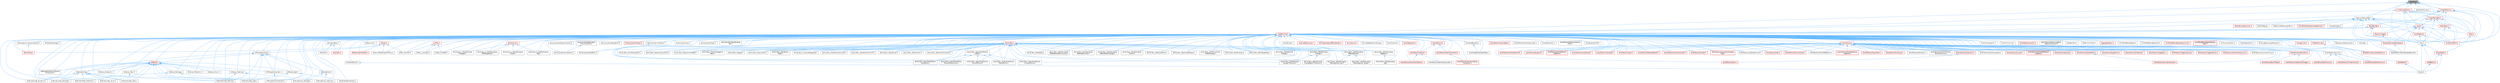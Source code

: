 digraph "IsPointer.h"
{
 // INTERACTIVE_SVG=YES
 // LATEX_PDF_SIZE
  bgcolor="transparent";
  edge [fontname=Helvetica,fontsize=10,labelfontname=Helvetica,labelfontsize=10];
  node [fontname=Helvetica,fontsize=10,shape=box,height=0.2,width=0.4];
  Node1 [id="Node000001",label="IsPointer.h",height=0.2,width=0.4,color="gray40", fillcolor="grey60", style="filled", fontcolor="black",tooltip=" "];
  Node1 -> Node2 [id="edge1_Node000001_Node000002",dir="back",color="steelblue1",style="solid",tooltip=" "];
  Node2 [id="Node000002",label="AlignmentTemplates.h",height=0.2,width=0.4,color="grey40", fillcolor="white", style="filled",URL="$dd/d32/AlignmentTemplates_8h.html",tooltip=" "];
  Node2 -> Node3 [id="edge2_Node000002_Node000003",dir="back",color="steelblue1",style="solid",tooltip=" "];
  Node3 [id="Node000003",label="Array.h",height=0.2,width=0.4,color="red", fillcolor="#FFF0F0", style="filled",URL="$df/dd0/Array_8h.html",tooltip=" "];
  Node3 -> Node4558 [id="edge3_Node000003_Node004558",dir="back",color="steelblue1",style="solid",tooltip=" "];
  Node4558 [id="Node004558",label="Class.h",height=0.2,width=0.4,color="red", fillcolor="#FFF0F0", style="filled",URL="$d4/d05/Class_8h.html",tooltip=" "];
  Node4558 -> Node185 [id="edge4_Node004558_Node000185",dir="back",color="steelblue1",style="solid",tooltip=" "];
  Node185 [id="Node000185",label="CoreUObject.h",height=0.2,width=0.4,color="red", fillcolor="#FFF0F0", style="filled",URL="$d0/ded/CoreUObject_8h.html",tooltip=" "];
  Node185 -> Node19 [id="edge5_Node000185_Node000019",dir="back",color="steelblue1",style="solid",tooltip=" "];
  Node19 [id="Node000019",label="Engine.h",height=0.2,width=0.4,color="grey40", fillcolor="white", style="filled",URL="$d1/d34/Public_2Engine_8h.html",tooltip=" "];
  Node185 -> Node186 [id="edge6_Node000185_Node000186",dir="back",color="steelblue1",style="solid",tooltip=" "];
  Node186 [id="Node000186",label="SlateBasics.h",height=0.2,width=0.4,color="red", fillcolor="#FFF0F0", style="filled",URL="$da/d2f/SlateBasics_8h.html",tooltip=" "];
  Node186 -> Node19 [id="edge7_Node000186_Node000019",dir="back",color="steelblue1",style="solid",tooltip=" "];
  Node3 -> Node184 [id="edge8_Node000003_Node000184",dir="back",color="steelblue1",style="solid",tooltip=" "];
  Node184 [id="Node000184",label="Core.h",height=0.2,width=0.4,color="grey40", fillcolor="white", style="filled",URL="$d6/dd7/Core_8h.html",tooltip=" "];
  Node184 -> Node185 [id="edge9_Node000184_Node000185",dir="back",color="steelblue1",style="solid",tooltip=" "];
  Node184 -> Node19 [id="edge10_Node000184_Node000019",dir="back",color="steelblue1",style="solid",tooltip=" "];
  Node184 -> Node186 [id="edge11_Node000184_Node000186",dir="back",color="steelblue1",style="solid",tooltip=" "];
  Node3 -> Node6522 [id="edge12_Node000003_Node006522",dir="back",color="steelblue1",style="solid",tooltip=" "];
  Node6522 [id="Node006522",label="CoreMinimal.h",height=0.2,width=0.4,color="red", fillcolor="#FFF0F0", style="filled",URL="$d7/d67/CoreMinimal_8h.html",tooltip=" "];
  Node6522 -> Node3114 [id="edge13_Node006522_Node003114",dir="back",color="steelblue1",style="solid",tooltip=" "];
  Node3114 [id="Node003114",label="AIAsyncTaskBlueprintProxy.h",height=0.2,width=0.4,color="grey40", fillcolor="white", style="filled",URL="$db/d07/AIAsyncTaskBlueprintProxy_8h.html",tooltip=" "];
  Node6522 -> Node2861 [id="edge14_Node006522_Node002861",dir="back",color="steelblue1",style="solid",tooltip=" "];
  Node2861 [id="Node002861",label="AIBlueprintHelperLibrary.h",height=0.2,width=0.4,color="grey40", fillcolor="white", style="filled",URL="$dc/d00/AIBlueprintHelperLibrary_8h.html",tooltip=" "];
  Node6522 -> Node6523 [id="edge15_Node006522_Node006523",dir="back",color="steelblue1",style="solid",tooltip=" "];
  Node6523 [id="Node006523",label="AIConfig.h",height=0.2,width=0.4,color="grey40", fillcolor="white", style="filled",URL="$da/da3/AIConfig_8h.html",tooltip=" "];
  Node6522 -> Node3200 [id="edge16_Node006522_Node003200",dir="back",color="steelblue1",style="solid",tooltip=" "];
  Node3200 [id="Node003200",label="AIController.h",height=0.2,width=0.4,color="red", fillcolor="#FFF0F0", style="filled",URL="$d7/dd8/AIController_8h.html",tooltip=" "];
  Node6522 -> Node2741 [id="edge17_Node006522_Node002741",dir="back",color="steelblue1",style="solid",tooltip=" "];
  Node2741 [id="Node002741",label="AIDataProvider.h",height=0.2,width=0.4,color="red", fillcolor="#FFF0F0", style="filled",URL="$dd/d5b/AIDataProvider_8h.html",tooltip=" "];
  Node2741 -> Node2742 [id="edge18_Node002741_Node002742",dir="back",color="steelblue1",style="solid",tooltip=" "];
  Node2742 [id="Node002742",label="AIDataProvider_QueryParams.h",height=0.2,width=0.4,color="red", fillcolor="#FFF0F0", style="filled",URL="$d3/dd9/AIDataProvider__QueryParams_8h.html",tooltip=" "];
  Node6522 -> Node2742 [id="edge19_Node006522_Node002742",dir="back",color="steelblue1",style="solid",tooltip=" "];
  Node6522 -> Node6099 [id="edge20_Node006522_Node006099",dir="back",color="steelblue1",style="solid",tooltip=" "];
  Node6099 [id="Node006099",label="AIHotSpotManager.h",height=0.2,width=0.4,color="grey40", fillcolor="white", style="filled",URL="$da/d1d/AIHotSpotManager_8h.html",tooltip=" "];
  Node6522 -> Node5185 [id="edge21_Node006522_Node005185",dir="back",color="steelblue1",style="solid",tooltip=" "];
  Node5185 [id="Node005185",label="AIModule.h",height=0.2,width=0.4,color="grey40", fillcolor="white", style="filled",URL="$d9/df1/AIModule_8h.html",tooltip=" "];
  Node6522 -> Node3070 [id="edge22_Node006522_Node003070",dir="back",color="steelblue1",style="solid",tooltip=" "];
  Node3070 [id="Node003070",label="AIPerceptionComponent.h",height=0.2,width=0.4,color="grey40", fillcolor="white", style="filled",URL="$d6/d0a/AIPerceptionComponent_8h.html",tooltip=" "];
  Node6522 -> Node5795 [id="edge23_Node006522_Node005795",dir="back",color="steelblue1",style="solid",tooltip=" "];
  Node5795 [id="Node005795",label="AIPerceptionListenerInterface.h",height=0.2,width=0.4,color="grey40", fillcolor="white", style="filled",URL="$d4/dd7/AIPerceptionListenerInterface_8h.html",tooltip=" "];
  Node5795 -> Node3200 [id="edge24_Node005795_Node003200",dir="back",color="steelblue1",style="solid",tooltip=" "];
  Node6522 -> Node3071 [id="edge25_Node006522_Node003071",dir="back",color="steelblue1",style="solid",tooltip=" "];
  Node3071 [id="Node003071",label="AIPerceptionStimuliSource\lComponent.h",height=0.2,width=0.4,color="grey40", fillcolor="white", style="filled",URL="$df/da3/AIPerceptionStimuliSourceComponent_8h.html",tooltip=" "];
  Node6522 -> Node3227 [id="edge26_Node006522_Node003227",dir="back",color="steelblue1",style="solid",tooltip=" "];
  Node3227 [id="Node003227",label="AIPerceptionSystem.h",height=0.2,width=0.4,color="grey40", fillcolor="white", style="filled",URL="$d0/d08/AIPerceptionSystem_8h.html",tooltip=" "];
  Node3227 -> Node3070 [id="edge27_Node003227_Node003070",dir="back",color="steelblue1",style="solid",tooltip=" "];
  Node6522 -> Node3226 [id="edge28_Node006522_Node003226",dir="back",color="steelblue1",style="solid",tooltip=" "];
  Node3226 [id="Node003226",label="AIPerceptionTypes.h",height=0.2,width=0.4,color="grey40", fillcolor="white", style="filled",URL="$de/d00/AIPerceptionTypes_8h.html",tooltip=" "];
  Node3226 -> Node3070 [id="edge29_Node003226_Node003070",dir="back",color="steelblue1",style="solid",tooltip=" "];
  Node3226 -> Node3227 [id="edge30_Node003226_Node003227",dir="back",color="steelblue1",style="solid",tooltip=" "];
  Node3226 -> Node3228 [id="edge31_Node003226_Node003228",dir="back",color="steelblue1",style="solid",tooltip=" "];
  Node3228 [id="Node003228",label="AISense.h",height=0.2,width=0.4,color="red", fillcolor="#FFF0F0", style="filled",URL="$d3/dbd/AISense_8h.html",tooltip=" "];
  Node3228 -> Node3070 [id="edge32_Node003228_Node003070",dir="back",color="steelblue1",style="solid",tooltip=" "];
  Node3228 -> Node3071 [id="edge33_Node003228_Node003071",dir="back",color="steelblue1",style="solid",tooltip=" "];
  Node3228 -> Node3227 [id="edge34_Node003228_Node003227",dir="back",color="steelblue1",style="solid",tooltip=" "];
  Node3228 -> Node3229 [id="edge35_Node003228_Node003229",dir="back",color="steelblue1",style="solid",tooltip=" "];
  Node3229 [id="Node003229",label="AISenseConfig.h",height=0.2,width=0.4,color="grey40", fillcolor="white", style="filled",URL="$d4/d73/AISenseConfig_8h.html",tooltip=" "];
  Node3229 -> Node3230 [id="edge36_Node003229_Node003230",dir="back",color="steelblue1",style="solid",tooltip=" "];
  Node3230 [id="Node003230",label="AISenseConfig_Blueprint.h",height=0.2,width=0.4,color="grey40", fillcolor="white", style="filled",URL="$d7/ddf/AISenseConfig__Blueprint_8h.html",tooltip=" "];
  Node3229 -> Node3231 [id="edge37_Node003229_Node003231",dir="back",color="steelblue1",style="solid",tooltip=" "];
  Node3231 [id="Node003231",label="AISenseConfig_Damage.h",height=0.2,width=0.4,color="grey40", fillcolor="white", style="filled",URL="$d4/d13/AISenseConfig__Damage_8h.html",tooltip=" "];
  Node3229 -> Node3232 [id="edge38_Node003229_Node003232",dir="back",color="steelblue1",style="solid",tooltip=" "];
  Node3232 [id="Node003232",label="AISenseConfig_Hearing.h",height=0.2,width=0.4,color="grey40", fillcolor="white", style="filled",URL="$df/d81/AISenseConfig__Hearing_8h.html",tooltip=" "];
  Node3229 -> Node3233 [id="edge39_Node003229_Node003233",dir="back",color="steelblue1",style="solid",tooltip=" "];
  Node3233 [id="Node003233",label="AISenseConfig_Prediction.h",height=0.2,width=0.4,color="grey40", fillcolor="white", style="filled",URL="$d2/d6e/AISenseConfig__Prediction_8h.html",tooltip=" "];
  Node3229 -> Node3234 [id="edge40_Node003229_Node003234",dir="back",color="steelblue1",style="solid",tooltip=" "];
  Node3234 [id="Node003234",label="AISenseConfig_Sight.h",height=0.2,width=0.4,color="grey40", fillcolor="white", style="filled",URL="$d7/d17/AISenseConfig__Sight_8h.html",tooltip=" "];
  Node3229 -> Node3235 [id="edge41_Node003229_Node003235",dir="back",color="steelblue1",style="solid",tooltip=" "];
  Node3235 [id="Node003235",label="AISenseConfig_Team.h",height=0.2,width=0.4,color="grey40", fillcolor="white", style="filled",URL="$dc/daf/AISenseConfig__Team_8h.html",tooltip=" "];
  Node3229 -> Node3236 [id="edge42_Node003229_Node003236",dir="back",color="steelblue1",style="solid",tooltip=" "];
  Node3236 [id="Node003236",label="AISenseConfig_Touch.h",height=0.2,width=0.4,color="grey40", fillcolor="white", style="filled",URL="$df/d3a/AISenseConfig__Touch_8h.html",tooltip=" "];
  Node3228 -> Node3230 [id="edge43_Node003228_Node003230",dir="back",color="steelblue1",style="solid",tooltip=" "];
  Node3228 -> Node3231 [id="edge44_Node003228_Node003231",dir="back",color="steelblue1",style="solid",tooltip=" "];
  Node3228 -> Node3232 [id="edge45_Node003228_Node003232",dir="back",color="steelblue1",style="solid",tooltip=" "];
  Node3228 -> Node3233 [id="edge46_Node003228_Node003233",dir="back",color="steelblue1",style="solid",tooltip=" "];
  Node3228 -> Node3234 [id="edge47_Node003228_Node003234",dir="back",color="steelblue1",style="solid",tooltip=" "];
  Node3228 -> Node3235 [id="edge48_Node003228_Node003235",dir="back",color="steelblue1",style="solid",tooltip=" "];
  Node3228 -> Node3236 [id="edge49_Node003228_Node003236",dir="back",color="steelblue1",style="solid",tooltip=" "];
  Node3228 -> Node3237 [id="edge50_Node003228_Node003237",dir="back",color="steelblue1",style="solid",tooltip=" "];
  Node3237 [id="Node003237",label="AISense_Blueprint.h",height=0.2,width=0.4,color="grey40", fillcolor="white", style="filled",URL="$d6/d30/AISense__Blueprint_8h.html",tooltip=" "];
  Node3228 -> Node3238 [id="edge51_Node003228_Node003238",dir="back",color="steelblue1",style="solid",tooltip=" "];
  Node3238 [id="Node003238",label="AISense_Damage.h",height=0.2,width=0.4,color="grey40", fillcolor="white", style="filled",URL="$dd/d37/AISense__Damage_8h.html",tooltip=" "];
  Node3238 -> Node3231 [id="edge52_Node003238_Node003231",dir="back",color="steelblue1",style="solid",tooltip=" "];
  Node3238 -> Node3239 [id="edge53_Node003238_Node003239",dir="back",color="steelblue1",style="solid",tooltip=" "];
  Node3239 [id="Node003239",label="AISenseEvent_Damage.h",height=0.2,width=0.4,color="grey40", fillcolor="white", style="filled",URL="$db/d23/AISenseEvent__Damage_8h.html",tooltip=" "];
  Node3228 -> Node3240 [id="edge54_Node003228_Node003240",dir="back",color="steelblue1",style="solid",tooltip=" "];
  Node3240 [id="Node003240",label="AISense_Hearing.h",height=0.2,width=0.4,color="grey40", fillcolor="white", style="filled",URL="$dc/d03/AISense__Hearing_8h.html",tooltip=" "];
  Node3240 -> Node3232 [id="edge55_Node003240_Node003232",dir="back",color="steelblue1",style="solid",tooltip=" "];
  Node3240 -> Node3241 [id="edge56_Node003240_Node003241",dir="back",color="steelblue1",style="solid",tooltip=" "];
  Node3241 [id="Node003241",label="AISenseEvent_Hearing.h",height=0.2,width=0.4,color="grey40", fillcolor="white", style="filled",URL="$df/d3a/AISenseEvent__Hearing_8h.html",tooltip=" "];
  Node3228 -> Node3242 [id="edge57_Node003228_Node003242",dir="back",color="steelblue1",style="solid",tooltip=" "];
  Node3242 [id="Node003242",label="AISense_Prediction.h",height=0.2,width=0.4,color="grey40", fillcolor="white", style="filled",URL="$d4/de0/AISense__Prediction_8h.html",tooltip=" "];
  Node3228 -> Node3243 [id="edge58_Node003228_Node003243",dir="back",color="steelblue1",style="solid",tooltip=" "];
  Node3243 [id="Node003243",label="AISense_Sight.h",height=0.2,width=0.4,color="grey40", fillcolor="white", style="filled",URL="$d7/d6f/AISense__Sight_8h.html",tooltip=" "];
  Node3243 -> Node3234 [id="edge59_Node003243_Node003234",dir="back",color="steelblue1",style="solid",tooltip=" "];
  Node3243 -> Node3244 [id="edge60_Node003243_Node003244",dir="back",color="steelblue1",style="solid",tooltip=" "];
  Node3244 [id="Node003244",label="AISightTargetInterface.h",height=0.2,width=0.4,color="grey40", fillcolor="white", style="filled",URL="$d0/dd7/AISightTargetInterface_8h.html",tooltip=" "];
  Node3228 -> Node3245 [id="edge61_Node003228_Node003245",dir="back",color="steelblue1",style="solid",tooltip=" "];
  Node3245 [id="Node003245",label="AISense_Team.h",height=0.2,width=0.4,color="grey40", fillcolor="white", style="filled",URL="$d7/d7a/AISense__Team_8h.html",tooltip=" "];
  Node3245 -> Node3235 [id="edge62_Node003245_Node003235",dir="back",color="steelblue1",style="solid",tooltip=" "];
  Node3228 -> Node3246 [id="edge63_Node003228_Node003246",dir="back",color="steelblue1",style="solid",tooltip=" "];
  Node3246 [id="Node003246",label="AISense_Touch.h",height=0.2,width=0.4,color="grey40", fillcolor="white", style="filled",URL="$d6/db4/AISense__Touch_8h.html",tooltip=" "];
  Node3226 -> Node3229 [id="edge64_Node003226_Node003229",dir="back",color="steelblue1",style="solid",tooltip=" "];
  Node3226 -> Node3232 [id="edge65_Node003226_Node003232",dir="back",color="steelblue1",style="solid",tooltip=" "];
  Node3226 -> Node3234 [id="edge66_Node003226_Node003234",dir="back",color="steelblue1",style="solid",tooltip=" "];
  Node3226 -> Node3247 [id="edge67_Node003226_Node003247",dir="back",color="steelblue1",style="solid",tooltip=" "];
  Node3247 [id="Node003247",label="AISenseEvent.h",height=0.2,width=0.4,color="grey40", fillcolor="white", style="filled",URL="$de/d44/AISenseEvent_8h.html",tooltip=" "];
  Node3247 -> Node3239 [id="edge68_Node003247_Node003239",dir="back",color="steelblue1",style="solid",tooltip=" "];
  Node3247 -> Node3241 [id="edge69_Node003247_Node003241",dir="back",color="steelblue1",style="solid",tooltip=" "];
  Node6522 -> Node5646 [id="edge70_Node006522_Node005646",dir="back",color="steelblue1",style="solid",tooltip=" "];
  Node5646 [id="Node005646",label="AIResourceInterface.h",height=0.2,width=0.4,color="red", fillcolor="#FFF0F0", style="filled",URL="$dd/d0d/AIResourceInterface_8h.html",tooltip=" "];
  Node6522 -> Node4633 [id="edge71_Node006522_Node004633",dir="back",color="steelblue1",style="solid",tooltip=" "];
  Node4633 [id="Node004633",label="AIResources.h",height=0.2,width=0.4,color="grey40", fillcolor="white", style="filled",URL="$d9/db0/AIResources_8h.html",tooltip=" "];
  Node6522 -> Node3228 [id="edge72_Node006522_Node003228",dir="back",color="steelblue1",style="solid",tooltip=" "];
  Node6522 -> Node3229 [id="edge73_Node006522_Node003229",dir="back",color="steelblue1",style="solid",tooltip=" "];
  Node6522 -> Node3230 [id="edge74_Node006522_Node003230",dir="back",color="steelblue1",style="solid",tooltip=" "];
  Node6522 -> Node3231 [id="edge75_Node006522_Node003231",dir="back",color="steelblue1",style="solid",tooltip=" "];
  Node6522 -> Node3232 [id="edge76_Node006522_Node003232",dir="back",color="steelblue1",style="solid",tooltip=" "];
  Node6522 -> Node3233 [id="edge77_Node006522_Node003233",dir="back",color="steelblue1",style="solid",tooltip=" "];
  Node6522 -> Node3234 [id="edge78_Node006522_Node003234",dir="back",color="steelblue1",style="solid",tooltip=" "];
  Node6522 -> Node3235 [id="edge79_Node006522_Node003235",dir="back",color="steelblue1",style="solid",tooltip=" "];
  Node6522 -> Node3236 [id="edge80_Node006522_Node003236",dir="back",color="steelblue1",style="solid",tooltip=" "];
  Node6522 -> Node3247 [id="edge81_Node006522_Node003247",dir="back",color="steelblue1",style="solid",tooltip=" "];
  Node6522 -> Node3239 [id="edge82_Node006522_Node003239",dir="back",color="steelblue1",style="solid",tooltip=" "];
  Node6522 -> Node3241 [id="edge83_Node006522_Node003241",dir="back",color="steelblue1",style="solid",tooltip=" "];
  Node6522 -> Node3237 [id="edge84_Node006522_Node003237",dir="back",color="steelblue1",style="solid",tooltip=" "];
  Node6522 -> Node3238 [id="edge85_Node006522_Node003238",dir="back",color="steelblue1",style="solid",tooltip=" "];
  Node6522 -> Node3240 [id="edge86_Node006522_Node003240",dir="back",color="steelblue1",style="solid",tooltip=" "];
  Node6522 -> Node3242 [id="edge87_Node006522_Node003242",dir="back",color="steelblue1",style="solid",tooltip=" "];
  Node6522 -> Node3243 [id="edge88_Node006522_Node003243",dir="back",color="steelblue1",style="solid",tooltip=" "];
  Node6522 -> Node3245 [id="edge89_Node006522_Node003245",dir="back",color="steelblue1",style="solid",tooltip=" "];
  Node6522 -> Node3246 [id="edge90_Node006522_Node003246",dir="back",color="steelblue1",style="solid",tooltip=" "];
  Node6522 -> Node3244 [id="edge91_Node006522_Node003244",dir="back",color="steelblue1",style="solid",tooltip=" "];
  Node6522 -> Node3392 [id="edge92_Node006522_Node003392",dir="back",color="steelblue1",style="solid",tooltip=" "];
  Node3392 [id="Node003392",label="AISystem.h",height=0.2,width=0.4,color="red", fillcolor="#FFF0F0", style="filled",URL="$d0/d71/AISystem_8h.html",tooltip=" "];
  Node6522 -> Node5184 [id="edge93_Node006522_Node005184",dir="back",color="steelblue1",style="solid",tooltip=" "];
  Node5184 [id="Node005184",label="AISystemBase.h",height=0.2,width=0.4,color="grey40", fillcolor="white", style="filled",URL="$d5/d44/AISystemBase_8h.html",tooltip=" "];
  Node5184 -> Node5185 [id="edge94_Node005184_Node005185",dir="back",color="steelblue1",style="solid",tooltip=" "];
  Node5184 -> Node3392 [id="edge95_Node005184_Node003392",dir="back",color="steelblue1",style="solid",tooltip=" "];
  Node6522 -> Node1960 [id="edge96_Node006522_Node001960",dir="back",color="steelblue1",style="solid",tooltip=" "];
  Node1960 [id="Node001960",label="AITask.h",height=0.2,width=0.4,color="red", fillcolor="#FFF0F0", style="filled",URL="$d6/de2/AITask_8h.html",tooltip=" "];
  Node1960 -> Node1961 [id="edge97_Node001960_Node001961",dir="back",color="steelblue1",style="solid",tooltip=" "];
  Node1961 [id="Node001961",label="AITask_LockLogic.h",height=0.2,width=0.4,color="grey40", fillcolor="white", style="filled",URL="$d8/d28/AITask__LockLogic_8h.html",tooltip=" "];
  Node1960 -> Node1962 [id="edge98_Node001960_Node001962",dir="back",color="steelblue1",style="solid",tooltip=" "];
  Node1962 [id="Node001962",label="AITask_MoveTo.h",height=0.2,width=0.4,color="grey40", fillcolor="white", style="filled",URL="$d4/dc4/AITask__MoveTo_8h.html",tooltip=" "];
  Node1960 -> Node1963 [id="edge99_Node001960_Node001963",dir="back",color="steelblue1",style="solid",tooltip=" "];
  Node1963 [id="Node001963",label="AITask_RunEQS.h",height=0.2,width=0.4,color="grey40", fillcolor="white", style="filled",URL="$d9/d9f/AITask__RunEQS_8h.html",tooltip=" "];
  Node6522 -> Node1961 [id="edge100_Node006522_Node001961",dir="back",color="steelblue1",style="solid",tooltip=" "];
  Node6522 -> Node1962 [id="edge101_Node006522_Node001962",dir="back",color="steelblue1",style="solid",tooltip=" "];
  Node6522 -> Node1963 [id="edge102_Node006522_Node001963",dir="back",color="steelblue1",style="solid",tooltip=" "];
  Node6522 -> Node5645 [id="edge103_Node006522_Node005645",dir="back",color="steelblue1",style="solid",tooltip=" "];
  Node5645 [id="Node005645",label="AITypes.h",height=0.2,width=0.4,color="red", fillcolor="#FFF0F0", style="filled",URL="$dd/d64/AITypes_8h.html",tooltip=" "];
  Node5645 -> Node3114 [id="edge104_Node005645_Node003114",dir="back",color="steelblue1",style="solid",tooltip=" "];
  Node5645 -> Node3200 [id="edge105_Node005645_Node003200",dir="back",color="steelblue1",style="solid",tooltip=" "];
  Node5645 -> Node3226 [id="edge106_Node005645_Node003226",dir="back",color="steelblue1",style="solid",tooltip=" "];
  Node5645 -> Node5646 [id="edge107_Node005645_Node005646",dir="back",color="steelblue1",style="solid",tooltip=" "];
  Node5645 -> Node1962 [id="edge108_Node005645_Node001962",dir="back",color="steelblue1",style="solid",tooltip=" "];
  Node6522 -> Node2810 [id="edge109_Node006522_Node002810",dir="back",color="steelblue1",style="solid",tooltip=" "];
  Node2810 [id="Node002810",label="AbilityAsync.h",height=0.2,width=0.4,color="red", fillcolor="#FFF0F0", style="filled",URL="$d8/dce/AbilityAsync_8h.html",tooltip=" "];
  Node2810 -> Node2811 [id="edge110_Node002810_Node002811",dir="back",color="steelblue1",style="solid",tooltip=" "];
  Node2811 [id="Node002811",label="AbilityAsync_WaitAttribute\lChanged.h",height=0.2,width=0.4,color="grey40", fillcolor="white", style="filled",URL="$d8/d81/AbilityAsync__WaitAttributeChanged_8h.html",tooltip=" "];
  Node2810 -> Node2812 [id="edge111_Node002810_Node002812",dir="back",color="steelblue1",style="solid",tooltip=" "];
  Node2812 [id="Node002812",label="AbilityAsync_WaitGameplay\lEffectApplied.h",height=0.2,width=0.4,color="grey40", fillcolor="white", style="filled",URL="$dd/d1a/AbilityAsync__WaitGameplayEffectApplied_8h.html",tooltip=" "];
  Node2810 -> Node2813 [id="edge112_Node002810_Node002813",dir="back",color="steelblue1",style="solid",tooltip=" "];
  Node2813 [id="Node002813",label="AbilityAsync_WaitGameplay\lEvent.h",height=0.2,width=0.4,color="grey40", fillcolor="white", style="filled",URL="$d4/d2d/AbilityAsync__WaitGameplayEvent_8h.html",tooltip=" "];
  Node2810 -> Node2814 [id="edge113_Node002810_Node002814",dir="back",color="steelblue1",style="solid",tooltip=" "];
  Node2814 [id="Node002814",label="AbilityAsync_WaitGameplay\lTag.h",height=0.2,width=0.4,color="grey40", fillcolor="white", style="filled",URL="$d8/dc5/AbilityAsync__WaitGameplayTag_8h.html",tooltip=" "];
  Node6522 -> Node2811 [id="edge114_Node006522_Node002811",dir="back",color="steelblue1",style="solid",tooltip=" "];
  Node6522 -> Node2812 [id="edge115_Node006522_Node002812",dir="back",color="steelblue1",style="solid",tooltip=" "];
  Node6522 -> Node2813 [id="edge116_Node006522_Node002813",dir="back",color="steelblue1",style="solid",tooltip=" "];
  Node6522 -> Node2814 [id="edge117_Node006522_Node002814",dir="back",color="steelblue1",style="solid",tooltip=" "];
  Node6522 -> Node2760 [id="edge118_Node006522_Node002760",dir="back",color="steelblue1",style="solid",tooltip=" "];
  Node2760 [id="Node002760",label="AbilitySystemBlueprintLibrary.h",height=0.2,width=0.4,color="grey40", fillcolor="white", style="filled",URL="$d5/dd6/AbilitySystemBlueprintLibrary_8h.html",tooltip=" "];
  Node6522 -> Node2761 [id="edge119_Node006522_Node002761",dir="back",color="steelblue1",style="solid",tooltip=" "];
  Node2761 [id="Node002761",label="AbilitySystemComponent.h",height=0.2,width=0.4,color="grey40", fillcolor="white", style="filled",URL="$d0/da3/AbilitySystemComponent_8h.html",tooltip=" "];
  Node6522 -> Node3258 [id="edge120_Node006522_Node003258",dir="back",color="steelblue1",style="solid",tooltip=" "];
  Node3258 [id="Node003258",label="AbilitySystemDebugHUD.h",height=0.2,width=0.4,color="grey40", fillcolor="white", style="filled",URL="$dc/d84/AbilitySystemDebugHUD_8h.html",tooltip=" "];
  Node6522 -> Node2833 [id="edge121_Node006522_Node002833",dir="back",color="steelblue1",style="solid",tooltip=" "];
  Node2833 [id="Node002833",label="AbilitySystemGlobals.h",height=0.2,width=0.4,color="red", fillcolor="#FFF0F0", style="filled",URL="$dc/d82/AbilitySystemGlobals_8h.html",tooltip=" "];
  Node6522 -> Node5796 [id="edge122_Node006522_Node005796",dir="back",color="steelblue1",style="solid",tooltip=" "];
  Node5796 [id="Node005796",label="AbilitySystemInterface.h",height=0.2,width=0.4,color="grey40", fillcolor="white", style="filled",URL="$d8/d76/AbilitySystemInterface_8h.html",tooltip=" "];
  Node5796 -> Node2843 [id="edge123_Node005796_Node002843",dir="back",color="steelblue1",style="solid",tooltip=" "];
  Node2843 [id="Node002843",label="AbilitySystemTestPawn.h",height=0.2,width=0.4,color="grey40", fillcolor="white", style="filled",URL="$d9/d5f/AbilitySystemTestPawn_8h.html",tooltip=" "];
  Node6522 -> Node5361 [id="edge124_Node006522_Node005361",dir="back",color="steelblue1",style="solid",tooltip=" "];
  Node5361 [id="Node005361",label="AbilitySystemLog.h",height=0.2,width=0.4,color="grey40", fillcolor="white", style="filled",URL="$d9/d0f/AbilitySystemLog_8h.html",tooltip=" "];
  Node6522 -> Node5797 [id="edge125_Node006522_Node005797",dir="back",color="steelblue1",style="solid",tooltip=" "];
  Node5797 [id="Node005797",label="AbilitySystemReplication\lProxyInterface.h",height=0.2,width=0.4,color="grey40", fillcolor="white", style="filled",URL="$d9/d17/AbilitySystemReplicationProxyInterface_8h.html",tooltip=" "];
  Node5797 -> Node2761 [id="edge126_Node005797_Node002761",dir="back",color="steelblue1",style="solid",tooltip=" "];
  Node6522 -> Node6524 [id="edge127_Node006522_Node006524",dir="back",color="steelblue1",style="solid",tooltip=" "];
  Node6524 [id="Node006524",label="AbilitySystemStats.h",height=0.2,width=0.4,color="grey40", fillcolor="white", style="filled",URL="$d2/d42/AbilitySystemStats_8h.html",tooltip=" "];
  Node6522 -> Node2762 [id="edge128_Node006522_Node002762",dir="back",color="steelblue1",style="solid",tooltip=" "];
  Node2762 [id="Node002762",label="AbilitySystemTestAttribute\lSet.h",height=0.2,width=0.4,color="grey40", fillcolor="white", style="filled",URL="$df/d1f/AbilitySystemTestAttributeSet_8h.html",tooltip=" "];
  Node6522 -> Node2843 [id="edge129_Node006522_Node002843",dir="back",color="steelblue1",style="solid",tooltip=" "];
  Node6522 -> Node2768 [id="edge130_Node006522_Node002768",dir="back",color="steelblue1",style="solid",tooltip=" "];
  Node2768 [id="Node002768",label="AbilityTask.h",height=0.2,width=0.4,color="red", fillcolor="#FFF0F0", style="filled",URL="$d2/d8e/AbilityTask_8h.html",tooltip=" "];
  Node2768 -> Node2769 [id="edge131_Node002768_Node002769",dir="back",color="steelblue1",style="solid",tooltip=" "];
  Node2769 [id="Node002769",label="AbilityTask_ApplyRootMotion\lConstantForce.h",height=0.2,width=0.4,color="grey40", fillcolor="white", style="filled",URL="$d0/de8/AbilityTask__ApplyRootMotionConstantForce_8h.html",tooltip=" "];
  Node2768 -> Node2770 [id="edge132_Node002768_Node002770",dir="back",color="steelblue1",style="solid",tooltip=" "];
  Node2770 [id="Node002770",label="AbilityTask_ApplyRootMotion\lJumpForce.h",height=0.2,width=0.4,color="grey40", fillcolor="white", style="filled",URL="$d7/db6/AbilityTask__ApplyRootMotionJumpForce_8h.html",tooltip=" "];
  Node2768 -> Node2771 [id="edge133_Node002768_Node002771",dir="back",color="steelblue1",style="solid",tooltip=" "];
  Node2771 [id="Node002771",label="AbilityTask_ApplyRootMotion\lMoveToActorForce.h",height=0.2,width=0.4,color="grey40", fillcolor="white", style="filled",URL="$d5/de3/AbilityTask__ApplyRootMotionMoveToActorForce_8h.html",tooltip=" "];
  Node2768 -> Node2772 [id="edge134_Node002768_Node002772",dir="back",color="steelblue1",style="solid",tooltip=" "];
  Node2772 [id="Node002772",label="AbilityTask_ApplyRootMotion\lMoveToForce.h",height=0.2,width=0.4,color="grey40", fillcolor="white", style="filled",URL="$d3/dc3/AbilityTask__ApplyRootMotionMoveToForce_8h.html",tooltip=" "];
  Node2768 -> Node2773 [id="edge135_Node002768_Node002773",dir="back",color="steelblue1",style="solid",tooltip=" "];
  Node2773 [id="Node002773",label="AbilityTask_ApplyRootMotion\lRadialForce.h",height=0.2,width=0.4,color="grey40", fillcolor="white", style="filled",URL="$da/d06/AbilityTask__ApplyRootMotionRadialForce_8h.html",tooltip=" "];
  Node2768 -> Node2774 [id="edge136_Node002768_Node002774",dir="back",color="steelblue1",style="solid",tooltip=" "];
  Node2774 [id="Node002774",label="AbilityTask_ApplyRootMotion\l_Base.h",height=0.2,width=0.4,color="grey40", fillcolor="white", style="filled",URL="$d8/d7d/AbilityTask__ApplyRootMotion__Base_8h.html",tooltip=" "];
  Node2774 -> Node2769 [id="edge137_Node002774_Node002769",dir="back",color="steelblue1",style="solid",tooltip=" "];
  Node2774 -> Node2770 [id="edge138_Node002774_Node002770",dir="back",color="steelblue1",style="solid",tooltip=" "];
  Node2774 -> Node2771 [id="edge139_Node002774_Node002771",dir="back",color="steelblue1",style="solid",tooltip=" "];
  Node2774 -> Node2772 [id="edge140_Node002774_Node002772",dir="back",color="steelblue1",style="solid",tooltip=" "];
  Node2774 -> Node2773 [id="edge141_Node002774_Node002773",dir="back",color="steelblue1",style="solid",tooltip=" "];
  Node2768 -> Node2775 [id="edge142_Node002768_Node002775",dir="back",color="steelblue1",style="solid",tooltip=" "];
  Node2775 [id="Node002775",label="AbilityTask_MoveToLocation.h",height=0.2,width=0.4,color="grey40", fillcolor="white", style="filled",URL="$da/d8d/AbilityTask__MoveToLocation_8h.html",tooltip=" "];
  Node2768 -> Node2776 [id="edge143_Node002768_Node002776",dir="back",color="steelblue1",style="solid",tooltip=" "];
  Node2776 [id="Node002776",label="AbilityTask_NetworkSyncPoint.h",height=0.2,width=0.4,color="grey40", fillcolor="white", style="filled",URL="$dc/d62/AbilityTask__NetworkSyncPoint_8h.html",tooltip=" "];
  Node2768 -> Node1579 [id="edge144_Node002768_Node001579",dir="back",color="steelblue1",style="solid",tooltip=" "];
  Node1579 [id="Node001579",label="AbilityTask_PlayAnimAndWait.h",height=0.2,width=0.4,color="grey40", fillcolor="white", style="filled",URL="$d4/d50/AbilityTask__PlayAnimAndWait_8h.html",tooltip=" "];
  Node2768 -> Node1580 [id="edge145_Node002768_Node001580",dir="back",color="steelblue1",style="solid",tooltip=" "];
  Node1580 [id="Node001580",label="AbilityTask_PlayMontageAnd\lWait.h",height=0.2,width=0.4,color="grey40", fillcolor="white", style="filled",URL="$de/d05/AbilityTask__PlayMontageAndWait_8h.html",tooltip=" "];
  Node2768 -> Node2777 [id="edge146_Node002768_Node002777",dir="back",color="steelblue1",style="solid",tooltip=" "];
  Node2777 [id="Node002777",label="AbilityTask_Repeat.h",height=0.2,width=0.4,color="grey40", fillcolor="white", style="filled",URL="$da/d7d/AbilityTask__Repeat_8h.html",tooltip=" "];
  Node2768 -> Node2778 [id="edge147_Node002768_Node002778",dir="back",color="steelblue1",style="solid",tooltip=" "];
  Node2778 [id="Node002778",label="AbilityTask_SpawnActor.h",height=0.2,width=0.4,color="grey40", fillcolor="white", style="filled",URL="$dc/d97/AbilityTask__SpawnActor_8h.html",tooltip=" "];
  Node2768 -> Node2779 [id="edge148_Node002768_Node002779",dir="back",color="steelblue1",style="solid",tooltip=" "];
  Node2779 [id="Node002779",label="AbilityTask_StartAbility\lState.h",height=0.2,width=0.4,color="grey40", fillcolor="white", style="filled",URL="$db/d91/AbilityTask__StartAbilityState_8h.html",tooltip=" "];
  Node2768 -> Node2780 [id="edge149_Node002768_Node002780",dir="back",color="steelblue1",style="solid",tooltip=" "];
  Node2780 [id="Node002780",label="AbilityTask_VisualizeTargeting.h",height=0.2,width=0.4,color="grey40", fillcolor="white", style="filled",URL="$df/dbd/AbilityTask__VisualizeTargeting_8h.html",tooltip=" "];
  Node2768 -> Node2781 [id="edge150_Node002768_Node002781",dir="back",color="steelblue1",style="solid",tooltip=" "];
  Node2781 [id="Node002781",label="AbilityTask_WaitAbilityActivate.h",height=0.2,width=0.4,color="grey40", fillcolor="white", style="filled",URL="$db/da3/AbilityTask__WaitAbilityActivate_8h.html",tooltip=" "];
  Node2768 -> Node2782 [id="edge151_Node002768_Node002782",dir="back",color="steelblue1",style="solid",tooltip=" "];
  Node2782 [id="Node002782",label="AbilityTask_WaitAbilityCommit.h",height=0.2,width=0.4,color="grey40", fillcolor="white", style="filled",URL="$de/de8/AbilityTask__WaitAbilityCommit_8h.html",tooltip=" "];
  Node2768 -> Node2763 [id="edge152_Node002768_Node002763",dir="back",color="steelblue1",style="solid",tooltip=" "];
  Node2763 [id="Node002763",label="AbilityTask_WaitAttribute\lChange.h",height=0.2,width=0.4,color="grey40", fillcolor="white", style="filled",URL="$dd/d60/AbilityTask__WaitAttributeChange_8h.html",tooltip=" "];
  Node2763 -> Node2764 [id="edge153_Node002763_Node002764",dir="back",color="steelblue1",style="solid",tooltip=" "];
  Node2764 [id="Node002764",label="AbilityTask_WaitAttribute\lChangeRatioThreshold.h",height=0.2,width=0.4,color="grey40", fillcolor="white", style="filled",URL="$de/d5e/AbilityTask__WaitAttributeChangeRatioThreshold_8h.html",tooltip=" "];
  Node2763 -> Node2765 [id="edge154_Node002763_Node002765",dir="back",color="steelblue1",style="solid",tooltip=" "];
  Node2765 [id="Node002765",label="AbilityTask_WaitAttribute\lChangeThreshold.h",height=0.2,width=0.4,color="grey40", fillcolor="white", style="filled",URL="$db/d3e/AbilityTask__WaitAttributeChangeThreshold_8h.html",tooltip=" "];
  Node2768 -> Node2764 [id="edge155_Node002768_Node002764",dir="back",color="steelblue1",style="solid",tooltip=" "];
  Node2768 -> Node2765 [id="edge156_Node002768_Node002765",dir="back",color="steelblue1",style="solid",tooltip=" "];
  Node2768 -> Node2783 [id="edge157_Node002768_Node002783",dir="back",color="steelblue1",style="solid",tooltip=" "];
  Node2783 [id="Node002783",label="AbilityTask_WaitCancel.h",height=0.2,width=0.4,color="grey40", fillcolor="white", style="filled",URL="$dc/d16/AbilityTask__WaitCancel_8h.html",tooltip=" "];
  Node2768 -> Node2784 [id="edge158_Node002768_Node002784",dir="back",color="steelblue1",style="solid",tooltip=" "];
  Node2784 [id="Node002784",label="AbilityTask_WaitConfirm.h",height=0.2,width=0.4,color="grey40", fillcolor="white", style="filled",URL="$d3/d4f/AbilityTask__WaitConfirm_8h.html",tooltip=" "];
  Node2768 -> Node2785 [id="edge159_Node002768_Node002785",dir="back",color="steelblue1",style="solid",tooltip=" "];
  Node2785 [id="Node002785",label="AbilityTask_WaitConfirmCancel.h",height=0.2,width=0.4,color="grey40", fillcolor="white", style="filled",URL="$de/d88/AbilityTask__WaitConfirmCancel_8h.html",tooltip=" "];
  Node2768 -> Node2786 [id="edge160_Node002768_Node002786",dir="back",color="steelblue1",style="solid",tooltip=" "];
  Node2786 [id="Node002786",label="AbilityTask_WaitDelay.h",height=0.2,width=0.4,color="grey40", fillcolor="white", style="filled",URL="$dc/d63/AbilityTask__WaitDelay_8h.html",tooltip=" "];
  Node2768 -> Node2787 [id="edge161_Node002768_Node002787",dir="back",color="steelblue1",style="solid",tooltip=" "];
  Node2787 [id="Node002787",label="AbilityTask_WaitGameplay\lEffectApplied.h",height=0.2,width=0.4,color="grey40", fillcolor="white", style="filled",URL="$d8/dfe/AbilityTask__WaitGameplayEffectApplied_8h.html",tooltip=" "];
  Node2787 -> Node2788 [id="edge162_Node002787_Node002788",dir="back",color="steelblue1",style="solid",tooltip=" "];
  Node2788 [id="Node002788",label="AbilityTask_WaitGameplay\lEffectApplied_Self.h",height=0.2,width=0.4,color="grey40", fillcolor="white", style="filled",URL="$d0/d01/AbilityTask__WaitGameplayEffectApplied__Self_8h.html",tooltip=" "];
  Node2787 -> Node2789 [id="edge163_Node002787_Node002789",dir="back",color="steelblue1",style="solid",tooltip=" "];
  Node2789 [id="Node002789",label="AbilityTask_WaitGameplay\lEffectApplied_Target.h",height=0.2,width=0.4,color="grey40", fillcolor="white", style="filled",URL="$db/dc4/AbilityTask__WaitGameplayEffectApplied__Target_8h.html",tooltip=" "];
  Node2768 -> Node2790 [id="edge164_Node002768_Node002790",dir="back",color="steelblue1",style="solid",tooltip=" "];
  Node2790 [id="Node002790",label="AbilityTask_WaitGameplay\lEffectBlockedImmunity.h",height=0.2,width=0.4,color="grey40", fillcolor="white", style="filled",URL="$d4/d24/AbilityTask__WaitGameplayEffectBlockedImmunity_8h.html",tooltip=" "];
  Node2768 -> Node2791 [id="edge165_Node002768_Node002791",dir="back",color="steelblue1",style="solid",tooltip=" "];
  Node2791 [id="Node002791",label="AbilityTask_WaitGameplay\lEffectRemoved.h",height=0.2,width=0.4,color="grey40", fillcolor="white", style="filled",URL="$d1/da9/AbilityTask__WaitGameplayEffectRemoved_8h.html",tooltip=" "];
  Node2768 -> Node2792 [id="edge166_Node002768_Node002792",dir="back",color="steelblue1",style="solid",tooltip=" "];
  Node2792 [id="Node002792",label="AbilityTask_WaitGameplay\lEffectStackChange.h",height=0.2,width=0.4,color="grey40", fillcolor="white", style="filled",URL="$de/db3/AbilityTask__WaitGameplayEffectStackChange_8h.html",tooltip=" "];
  Node2768 -> Node2793 [id="edge167_Node002768_Node002793",dir="back",color="steelblue1",style="solid",tooltip=" "];
  Node2793 [id="Node002793",label="AbilityTask_WaitGameplay\lEvent.h",height=0.2,width=0.4,color="grey40", fillcolor="white", style="filled",URL="$dc/db8/AbilityTask__WaitGameplayEvent_8h.html",tooltip=" "];
  Node2768 -> Node2794 [id="edge168_Node002768_Node002794",dir="back",color="steelblue1",style="solid",tooltip=" "];
  Node2794 [id="Node002794",label="AbilityTask_WaitGameplay\lTagBase.h",height=0.2,width=0.4,color="grey40", fillcolor="white", style="filled",URL="$d8/dd0/AbilityTask__WaitGameplayTagBase_8h.html",tooltip=" "];
  Node2794 -> Node2795 [id="edge169_Node002794_Node002795",dir="back",color="steelblue1",style="solid",tooltip=" "];
  Node2795 [id="Node002795",label="AbilityTask_WaitGameplay\lTag.h",height=0.2,width=0.4,color="grey40", fillcolor="white", style="filled",URL="$d3/d4f/AbilityTask__WaitGameplayTag_8h.html",tooltip=" "];
  Node2768 -> Node2799 [id="edge170_Node002768_Node002799",dir="back",color="steelblue1",style="solid",tooltip=" "];
  Node2799 [id="Node002799",label="AbilityTask_WaitInputPress.h",height=0.2,width=0.4,color="grey40", fillcolor="white", style="filled",URL="$d6/d00/AbilityTask__WaitInputPress_8h.html",tooltip=" "];
  Node2768 -> Node2800 [id="edge171_Node002768_Node002800",dir="back",color="steelblue1",style="solid",tooltip=" "];
  Node2800 [id="Node002800",label="AbilityTask_WaitInputRelease.h",height=0.2,width=0.4,color="grey40", fillcolor="white", style="filled",URL="$d1/d89/AbilityTask__WaitInputRelease_8h.html",tooltip=" "];
  Node2768 -> Node2801 [id="edge172_Node002768_Node002801",dir="back",color="steelblue1",style="solid",tooltip=" "];
  Node2801 [id="Node002801",label="AbilityTask_WaitMovement\lModeChange.h",height=0.2,width=0.4,color="grey40", fillcolor="white", style="filled",URL="$d9/df7/AbilityTask__WaitMovementModeChange_8h.html",tooltip=" "];
  Node2768 -> Node2802 [id="edge173_Node002768_Node002802",dir="back",color="steelblue1",style="solid",tooltip=" "];
  Node2802 [id="Node002802",label="AbilityTask_WaitOverlap.h",height=0.2,width=0.4,color="grey40", fillcolor="white", style="filled",URL="$d9/dab/AbilityTask__WaitOverlap_8h.html",tooltip=" "];
  Node2768 -> Node2803 [id="edge174_Node002768_Node002803",dir="back",color="steelblue1",style="solid",tooltip=" "];
  Node2803 [id="Node002803",label="AbilityTask_WaitTargetData.h",height=0.2,width=0.4,color="grey40", fillcolor="white", style="filled",URL="$d2/d40/AbilityTask__WaitTargetData_8h.html",tooltip=" "];
  Node2768 -> Node2804 [id="edge175_Node002768_Node002804",dir="back",color="steelblue1",style="solid",tooltip=" "];
  Node2804 [id="Node002804",label="AbilityTask_WaitVelocity\lChange.h",height=0.2,width=0.4,color="grey40", fillcolor="white", style="filled",URL="$da/d38/AbilityTask__WaitVelocityChange_8h.html",tooltip=" "];
  Node6522 -> Node2769 [id="edge176_Node006522_Node002769",dir="back",color="steelblue1",style="solid",tooltip=" "];
  Node6522 -> Node2770 [id="edge177_Node006522_Node002770",dir="back",color="steelblue1",style="solid",tooltip=" "];
  Node6522 -> Node2771 [id="edge178_Node006522_Node002771",dir="back",color="steelblue1",style="solid",tooltip=" "];
  Node6522 -> Node2772 [id="edge179_Node006522_Node002772",dir="back",color="steelblue1",style="solid",tooltip=" "];
  Node6522 -> Node2773 [id="edge180_Node006522_Node002773",dir="back",color="steelblue1",style="solid",tooltip=" "];
  Node6522 -> Node2774 [id="edge181_Node006522_Node002774",dir="back",color="steelblue1",style="solid",tooltip=" "];
  Node6522 -> Node2775 [id="edge182_Node006522_Node002775",dir="back",color="steelblue1",style="solid",tooltip=" "];
  Node6522 -> Node2776 [id="edge183_Node006522_Node002776",dir="back",color="steelblue1",style="solid",tooltip=" "];
  Node6522 -> Node1579 [id="edge184_Node006522_Node001579",dir="back",color="steelblue1",style="solid",tooltip=" "];
  Node6522 -> Node1580 [id="edge185_Node006522_Node001580",dir="back",color="steelblue1",style="solid",tooltip=" "];
  Node6522 -> Node2777 [id="edge186_Node006522_Node002777",dir="back",color="steelblue1",style="solid",tooltip=" "];
  Node6522 -> Node2778 [id="edge187_Node006522_Node002778",dir="back",color="steelblue1",style="solid",tooltip=" "];
  Node6522 -> Node2779 [id="edge188_Node006522_Node002779",dir="back",color="steelblue1",style="solid",tooltip=" "];
  Node6522 -> Node2780 [id="edge189_Node006522_Node002780",dir="back",color="steelblue1",style="solid",tooltip=" "];
  Node6522 -> Node2781 [id="edge190_Node006522_Node002781",dir="back",color="steelblue1",style="solid",tooltip=" "];
  Node6522 -> Node2782 [id="edge191_Node006522_Node002782",dir="back",color="steelblue1",style="solid",tooltip=" "];
  Node6522 -> Node2763 [id="edge192_Node006522_Node002763",dir="back",color="steelblue1",style="solid",tooltip=" "];
  Node6522 -> Node2764 [id="edge193_Node006522_Node002764",dir="back",color="steelblue1",style="solid",tooltip=" "];
  Node6522 -> Node2765 [id="edge194_Node006522_Node002765",dir="back",color="steelblue1",style="solid",tooltip=" "];
  Node6522 -> Node2783 [id="edge195_Node006522_Node002783",dir="back",color="steelblue1",style="solid",tooltip=" "];
  Node6522 -> Node2784 [id="edge196_Node006522_Node002784",dir="back",color="steelblue1",style="solid",tooltip=" "];
  Node6522 -> Node2785 [id="edge197_Node006522_Node002785",dir="back",color="steelblue1",style="solid",tooltip=" "];
  Node6522 -> Node2786 [id="edge198_Node006522_Node002786",dir="back",color="steelblue1",style="solid",tooltip=" "];
  Node6522 -> Node2787 [id="edge199_Node006522_Node002787",dir="back",color="steelblue1",style="solid",tooltip=" "];
  Node6522 -> Node2788 [id="edge200_Node006522_Node002788",dir="back",color="steelblue1",style="solid",tooltip=" "];
  Node6522 -> Node2789 [id="edge201_Node006522_Node002789",dir="back",color="steelblue1",style="solid",tooltip=" "];
  Node6522 -> Node2790 [id="edge202_Node006522_Node002790",dir="back",color="steelblue1",style="solid",tooltip=" "];
  Node6522 -> Node2791 [id="edge203_Node006522_Node002791",dir="back",color="steelblue1",style="solid",tooltip=" "];
  Node6522 -> Node2792 [id="edge204_Node006522_Node002792",dir="back",color="steelblue1",style="solid",tooltip=" "];
  Node6522 -> Node2793 [id="edge205_Node006522_Node002793",dir="back",color="steelblue1",style="solid",tooltip=" "];
  Node6522 -> Node2795 [id="edge206_Node006522_Node002795",dir="back",color="steelblue1",style="solid",tooltip=" "];
  Node6522 -> Node2794 [id="edge207_Node006522_Node002794",dir="back",color="steelblue1",style="solid",tooltip=" "];
  Node6522 -> Node2799 [id="edge208_Node006522_Node002799",dir="back",color="steelblue1",style="solid",tooltip=" "];
  Node6522 -> Node2800 [id="edge209_Node006522_Node002800",dir="back",color="steelblue1",style="solid",tooltip=" "];
  Node6522 -> Node2801 [id="edge210_Node006522_Node002801",dir="back",color="steelblue1",style="solid",tooltip=" "];
  Node6522 -> Node2802 [id="edge211_Node006522_Node002802",dir="back",color="steelblue1",style="solid",tooltip=" "];
  Node6522 -> Node2803 [id="edge212_Node006522_Node002803",dir="back",color="steelblue1",style="solid",tooltip=" "];
  Node6522 -> Node2804 [id="edge213_Node006522_Node002804",dir="back",color="steelblue1",style="solid",tooltip=" "];
  Node6522 -> Node4845 [id="edge214_Node006522_Node004845",dir="back",color="steelblue1",style="solid",tooltip=" "];
  Node4845 [id="Node004845",label="AboutScreen.h",height=0.2,width=0.4,color="grey40", fillcolor="white", style="filled",URL="$d0/d33/AboutScreen_8h.html",tooltip=" "];
  Node6522 -> Node6525 [id="edge215_Node006522_Node006525",dir="back",color="steelblue1",style="solid",tooltip=" "];
  Node6525 [id="Node006525",label="AcquiredResources.h",height=0.2,width=0.4,color="red", fillcolor="#FFF0F0", style="filled",URL="$d2/dbe/AcquiredResources_8h.html",tooltip=" "];
  Node6522 -> Node6526 [id="edge216_Node006522_Node006526",dir="back",color="steelblue1",style="solid",tooltip=" "];
  Node6526 [id="Node006526",label="ActiveGameplayEffectIterator.h",height=0.2,width=0.4,color="red", fillcolor="#FFF0F0", style="filled",URL="$d5/d9f/ActiveGameplayEffectIterator_8h.html",tooltip=" "];
  Node6522 -> Node1942 [id="edge217_Node006522_Node001942",dir="back",color="steelblue1",style="solid",tooltip=" "];
  Node1942 [id="Node001942",label="ActiveSound.h",height=0.2,width=0.4,color="red", fillcolor="#FFF0F0", style="filled",URL="$dc/d95/ActiveSound_8h.html",tooltip=" "];
  Node6522 -> Node1570 [id="edge218_Node006522_Node001570",dir="back",color="steelblue1",style="solid",tooltip=" "];
  Node1570 [id="Node001570",label="ActiveStateMachineScope.h",height=0.2,width=0.4,color="grey40", fillcolor="white", style="filled",URL="$db/d6d/ActiveStateMachineScope_8h.html",tooltip=" "];
  Node6522 -> Node3034 [id="edge219_Node006522_Node003034",dir="back",color="steelblue1",style="solid",tooltip=" "];
  Node3034 [id="Node003034",label="ActorChannel.h",height=0.2,width=0.4,color="grey40", fillcolor="white", style="filled",URL="$d5/de0/ActorChannel_8h.html",tooltip=" "];
  Node6522 -> Node5600 [id="edge220_Node006522_Node005600",dir="back",color="steelblue1",style="solid",tooltip=" "];
  Node5600 [id="Node005600",label="ActorDataLayer.h",height=0.2,width=0.4,color="red", fillcolor="#FFF0F0", style="filled",URL="$d1/d31/ActorDataLayer_8h.html",tooltip=" "];
  Node6522 -> Node1021 [id="edge221_Node006522_Node001021",dir="back",color="steelblue1",style="solid",tooltip=" "];
  Node1021 [id="Node001021",label="ActorDescContainer.h",height=0.2,width=0.4,color="red", fillcolor="#FFF0F0", style="filled",URL="$de/df0/ActorDescContainer_8h.html",tooltip=" "];
  Node1021 -> Node1022 [id="edge222_Node001021_Node001022",dir="back",color="steelblue1",style="solid",tooltip=" "];
  Node1022 [id="Node001022",label="ActorDescContainerCollection.h",height=0.2,width=0.4,color="red", fillcolor="#FFF0F0", style="filled",URL="$dc/df2/ActorDescContainerCollection_8h.html",tooltip=" "];
  Node1021 -> Node1025 [id="edge223_Node001021_Node001025",dir="back",color="steelblue1",style="solid",tooltip=" "];
  Node1025 [id="Node001025",label="ActorDescContainerSubsystem.h",height=0.2,width=0.4,color="grey40", fillcolor="white", style="filled",URL="$d1/d29/ActorDescContainerSubsystem_8h.html",tooltip=" "];
  Node6522 -> Node1022 [id="edge224_Node006522_Node001022",dir="back",color="steelblue1",style="solid",tooltip=" "];
  Node6522 -> Node3146 [id="edge225_Node006522_Node003146",dir="back",color="steelblue1",style="solid",tooltip=" "];
  Node3146 [id="Node003146",label="ActorDescContainerInstance.h",height=0.2,width=0.4,color="red", fillcolor="#FFF0F0", style="filled",URL="$d0/dd1/ActorDescContainerInstance_8h.html",tooltip=" "];
  Node3146 -> Node3144 [id="edge226_Node003146_Node003144",dir="back",color="steelblue1",style="solid",tooltip=" "];
  Node3144 [id="Node003144",label="ActorDescContainerInstance\lCollection.h",height=0.2,width=0.4,color="red", fillcolor="#FFF0F0", style="filled",URL="$df/d80/ActorDescContainerInstanceCollection_8h.html",tooltip=" "];
  Node6522 -> Node3144 [id="edge227_Node006522_Node003144",dir="back",color="steelblue1",style="solid",tooltip=" "];
  Node6522 -> Node1025 [id="edge228_Node006522_Node001025",dir="back",color="steelblue1",style="solid",tooltip=" "];
  Node6522 -> Node3145 [id="edge229_Node006522_Node003145",dir="back",color="steelblue1",style="solid",tooltip=" "];
  Node3145 [id="Node003145",label="ActorDescList.h",height=0.2,width=0.4,color="red", fillcolor="#FFF0F0", style="filled",URL="$d7/da2/ActorDescList_8h.html",tooltip=" "];
  Node3145 -> Node1021 [id="edge230_Node003145_Node001021",dir="back",color="steelblue1",style="solid",tooltip=" "];
  Node3145 -> Node3146 [id="edge231_Node003145_Node003146",dir="back",color="steelblue1",style="solid",tooltip=" "];
  Node6522 -> Node3152 [id="edge232_Node006522_Node003152",dir="back",color="steelblue1",style="solid",tooltip=" "];
  Node3152 [id="Node003152",label="ActorDragDropGraphEdOp.h",height=0.2,width=0.4,color="grey40", fillcolor="white", style="filled",URL="$d0/d9b/ActorDragDropGraphEdOp_8h.html",tooltip=" "];
  Node6522 -> Node3151 [id="edge233_Node006522_Node003151",dir="back",color="steelblue1",style="solid",tooltip=" "];
  Node3151 [id="Node003151",label="ActorDragDropOp.h",height=0.2,width=0.4,color="grey40", fillcolor="white", style="filled",URL="$dd/d1a/ActorDragDropOp_8h.html",tooltip=" "];
  Node3151 -> Node3152 [id="edge234_Node003151_Node003152",dir="back",color="steelblue1",style="solid",tooltip=" "];
  Node6522 -> Node5648 [id="edge235_Node006522_Node005648",dir="back",color="steelblue1",style="solid",tooltip=" "];
  Node5648 [id="Node005648",label="ActorEditorContextState.h",height=0.2,width=0.4,color="red", fillcolor="#FFF0F0", style="filled",URL="$d4/d47/ActorEditorContextState_8h.html",tooltip=" "];
  Node6522 -> Node6527 [id="edge236_Node006522_Node006527",dir="back",color="steelblue1",style="solid",tooltip=" "];
  Node6527 [id="Node006527",label="ActorEditorContextSubsystem.h",height=0.2,width=0.4,color="grey40", fillcolor="white", style="filled",URL="$da/d7e/ActorEditorContextSubsystem_8h.html",tooltip=" "];
  Node6522 -> Node6528 [id="edge237_Node006522_Node006528",dir="back",color="steelblue1",style="solid",tooltip=" "];
  Node6528 [id="Node006528",label="ActorEditorUtils.h",height=0.2,width=0.4,color="grey40", fillcolor="white", style="filled",URL="$de/dd6/ActorEditorUtils_8h.html",tooltip=" "];
  Node6522 -> Node2751 [id="edge238_Node006522_Node002751",dir="back",color="steelblue1",style="solid",tooltip=" "];
  Node2751 [id="Node002751",label="ActorElementEditorCopyAnd\lPaste.h",height=0.2,width=0.4,color="grey40", fillcolor="white", style="filled",URL="$d8/dc2/ActorElementEditorCopyAndPaste_8h.html",tooltip=" "];
  Node6522 -> Node4527 [id="edge239_Node006522_Node004527",dir="back",color="steelblue1",style="solid",tooltip=" "];
  Node4527 [id="Node004527",label="ActorExporterT3D.h",height=0.2,width=0.4,color="grey40", fillcolor="white", style="filled",URL="$d8/dbf/ActorExporterT3D_8h.html",tooltip=" "];
  Node6522 -> Node3395 [id="edge240_Node006522_Node003395",dir="back",color="steelblue1",style="solid",tooltip=" "];
  Node3395 [id="Node003395",label="ActorFactory.h",height=0.2,width=0.4,color="red", fillcolor="#FFF0F0", style="filled",URL="$d7/dae/ActorFactory_8h.html",tooltip=" "];
  Node3395 -> Node3396 [id="edge241_Node003395_Node003396",dir="back",color="steelblue1",style="solid",tooltip=" "];
  Node3396 [id="Node003396",label="ActorFactoryAmbientSound.h",height=0.2,width=0.4,color="red", fillcolor="#FFF0F0", style="filled",URL="$dc/d73/ActorFactoryAmbientSound_8h.html",tooltip=" "];
  Node3395 -> Node3397 [id="edge242_Node003395_Node003397",dir="back",color="steelblue1",style="solid",tooltip=" "];
  Node3397 [id="Node003397",label="ActorFactoryBlueprint.h",height=0.2,width=0.4,color="red", fillcolor="#FFF0F0", style="filled",URL="$d8/df5/ActorFactoryBlueprint_8h.html",tooltip=" "];
  Node3395 -> Node3398 [id="edge243_Node003395_Node003398",dir="back",color="steelblue1",style="solid",tooltip=" "];
  Node3398 [id="Node003398",label="ActorFactoryBoxReflection\lCapture.h",height=0.2,width=0.4,color="red", fillcolor="#FFF0F0", style="filled",URL="$dd/d97/ActorFactoryBoxReflectionCapture_8h.html",tooltip=" "];
  Node3395 -> Node3400 [id="edge244_Node003395_Node003400",dir="back",color="steelblue1",style="solid",tooltip=" "];
  Node3400 [id="Node003400",label="ActorFactoryCameraActor.h",height=0.2,width=0.4,color="red", fillcolor="#FFF0F0", style="filled",URL="$df/db7/ActorFactoryCameraActor_8h.html",tooltip=" "];
  Node3395 -> Node3401 [id="edge245_Node003395_Node003401",dir="back",color="steelblue1",style="solid",tooltip=" "];
  Node3401 [id="Node003401",label="ActorFactoryCharacter.h",height=0.2,width=0.4,color="red", fillcolor="#FFF0F0", style="filled",URL="$d9/db9/ActorFactoryCharacter_8h.html",tooltip=" "];
  Node3395 -> Node3402 [id="edge246_Node003395_Node003402",dir="back",color="steelblue1",style="solid",tooltip=" "];
  Node3402 [id="Node003402",label="ActorFactoryClass.h",height=0.2,width=0.4,color="red", fillcolor="#FFF0F0", style="filled",URL="$d8/df5/ActorFactoryClass_8h.html",tooltip=" "];
  Node3395 -> Node3403 [id="edge247_Node003395_Node003403",dir="back",color="steelblue1",style="solid",tooltip=" "];
  Node3403 [id="Node003403",label="ActorFactoryDeferredDecal.h",height=0.2,width=0.4,color="red", fillcolor="#FFF0F0", style="filled",URL="$d3/db3/ActorFactoryDeferredDecal_8h.html",tooltip=" "];
  Node3395 -> Node3404 [id="edge248_Node003395_Node003404",dir="back",color="steelblue1",style="solid",tooltip=" "];
  Node3404 [id="Node003404",label="ActorFactoryDirectionalLight.h",height=0.2,width=0.4,color="red", fillcolor="#FFF0F0", style="filled",URL="$d3/d54/ActorFactoryDirectionalLight_8h.html",tooltip=" "];
  Node3395 -> Node3405 [id="edge249_Node003395_Node003405",dir="back",color="steelblue1",style="solid",tooltip=" "];
  Node3405 [id="Node003405",label="ActorFactoryEmitter.h",height=0.2,width=0.4,color="red", fillcolor="#FFF0F0", style="filled",URL="$df/d95/ActorFactoryEmitter_8h.html",tooltip=" "];
  Node3395 -> Node3406 [id="edge250_Node003395_Node003406",dir="back",color="steelblue1",style="solid",tooltip=" "];
  Node3406 [id="Node003406",label="ActorFactoryEmptyActor.h",height=0.2,width=0.4,color="red", fillcolor="#FFF0F0", style="filled",URL="$df/d92/ActorFactoryEmptyActor_8h.html",tooltip=" "];
  Node3406 -> Node3407 [id="edge251_Node003406_Node003407",dir="back",color="steelblue1",style="solid",tooltip=" "];
  Node3407 [id="Node003407",label="ActorFactoryPawn.h",height=0.2,width=0.4,color="red", fillcolor="#FFF0F0", style="filled",URL="$d5/d05/ActorFactoryPawn_8h.html",tooltip=" "];
  Node3395 -> Node3408 [id="edge252_Node003395_Node003408",dir="back",color="steelblue1",style="solid",tooltip=" "];
  Node3408 [id="Node003408",label="ActorFactoryExponentialHeight\lFog.h",height=0.2,width=0.4,color="red", fillcolor="#FFF0F0", style="filled",URL="$de/d15/ActorFactoryExponentialHeightFog_8h.html",tooltip=" "];
  Node3395 -> Node3409 [id="edge253_Node003395_Node003409",dir="back",color="steelblue1",style="solid",tooltip=" "];
  Node3409 [id="Node003409",label="ActorFactoryLocalFogVolume.h",height=0.2,width=0.4,color="grey40", fillcolor="white", style="filled",URL="$dc/db2/ActorFactoryLocalFogVolume_8h.html",tooltip=" "];
  Node3395 -> Node3410 [id="edge254_Node003395_Node003410",dir="back",color="steelblue1",style="solid",tooltip=" "];
  Node3410 [id="Node003410",label="ActorFactoryNote.h",height=0.2,width=0.4,color="red", fillcolor="#FFF0F0", style="filled",URL="$da/d8c/ActorFactoryNote_8h.html",tooltip=" "];
  Node3395 -> Node3411 [id="edge255_Node003395_Node003411",dir="back",color="steelblue1",style="solid",tooltip=" "];
  Node3411 [id="Node003411",label="ActorFactoryPhysicsAsset.h",height=0.2,width=0.4,color="red", fillcolor="#FFF0F0", style="filled",URL="$d0/d58/ActorFactoryPhysicsAsset_8h.html",tooltip=" "];
  Node3395 -> Node3412 [id="edge256_Node003395_Node003412",dir="back",color="steelblue1",style="solid",tooltip=" "];
  Node3412 [id="Node003412",label="ActorFactoryPlanarReflection.h",height=0.2,width=0.4,color="grey40", fillcolor="white", style="filled",URL="$d0/d1d/ActorFactoryPlanarReflection_8h.html",tooltip=" "];
  Node3395 -> Node3413 [id="edge257_Node003395_Node003413",dir="back",color="steelblue1",style="solid",tooltip=" "];
  Node3413 [id="Node003413",label="ActorFactoryPlaneReflection\lCapture.h",height=0.2,width=0.4,color="red", fillcolor="#FFF0F0", style="filled",URL="$d8/dfd/ActorFactoryPlaneReflectionCapture_8h.html",tooltip=" "];
  Node3395 -> Node3414 [id="edge258_Node003395_Node003414",dir="back",color="steelblue1",style="solid",tooltip=" "];
  Node3414 [id="Node003414",label="ActorFactoryPlayerStart.h",height=0.2,width=0.4,color="red", fillcolor="#FFF0F0", style="filled",URL="$d8/d7e/ActorFactoryPlayerStart_8h.html",tooltip=" "];
  Node3395 -> Node3415 [id="edge259_Node003395_Node003415",dir="back",color="steelblue1",style="solid",tooltip=" "];
  Node3415 [id="Node003415",label="ActorFactoryPointLight.h",height=0.2,width=0.4,color="red", fillcolor="#FFF0F0", style="filled",URL="$d5/d37/ActorFactoryPointLight_8h.html",tooltip=" "];
  Node3395 -> Node3416 [id="edge260_Node003395_Node003416",dir="back",color="steelblue1",style="solid",tooltip=" "];
  Node3416 [id="Node003416",label="ActorFactoryRectLight.h",height=0.2,width=0.4,color="grey40", fillcolor="white", style="filled",URL="$d1/d97/ActorFactoryRectLight_8h.html",tooltip=" "];
  Node3395 -> Node3417 [id="edge261_Node003395_Node003417",dir="back",color="steelblue1",style="solid",tooltip=" "];
  Node3417 [id="Node003417",label="ActorFactoryRuntimeVirtual\lTextureVolume.h",height=0.2,width=0.4,color="grey40", fillcolor="white", style="filled",URL="$d6/dd7/ActorFactoryRuntimeVirtualTextureVolume_8h.html",tooltip=" "];
  Node3395 -> Node3418 [id="edge262_Node003395_Node003418",dir="back",color="steelblue1",style="solid",tooltip=" "];
  Node3418 [id="Node003418",label="ActorFactorySkeletalMesh.h",height=0.2,width=0.4,color="red", fillcolor="#FFF0F0", style="filled",URL="$d7/dbb/ActorFactorySkeletalMesh_8h.html",tooltip=" "];
  Node3418 -> Node3419 [id="edge263_Node003418_Node003419",dir="back",color="steelblue1",style="solid",tooltip=" "];
  Node3419 [id="Node003419",label="ActorFactoryAnimationAsset.h",height=0.2,width=0.4,color="red", fillcolor="#FFF0F0", style="filled",URL="$db/d5e/ActorFactoryAnimationAsset_8h.html",tooltip=" "];
  Node3395 -> Node3420 [id="edge264_Node003395_Node003420",dir="back",color="steelblue1",style="solid",tooltip=" "];
  Node3420 [id="Node003420",label="ActorFactorySkyAtmosphere.h",height=0.2,width=0.4,color="grey40", fillcolor="white", style="filled",URL="$d2/d7c/ActorFactorySkyAtmosphere_8h.html",tooltip=" "];
  Node3395 -> Node3421 [id="edge265_Node003395_Node003421",dir="back",color="steelblue1",style="solid",tooltip=" "];
  Node3421 [id="Node003421",label="ActorFactorySkyLight.h",height=0.2,width=0.4,color="red", fillcolor="#FFF0F0", style="filled",URL="$d2/d21/ActorFactorySkyLight_8h.html",tooltip=" "];
  Node3395 -> Node3422 [id="edge266_Node003395_Node003422",dir="back",color="steelblue1",style="solid",tooltip=" "];
  Node3422 [id="Node003422",label="ActorFactorySphereReflection\lCapture.h",height=0.2,width=0.4,color="red", fillcolor="#FFF0F0", style="filled",URL="$de/db8/ActorFactorySphereReflectionCapture_8h.html",tooltip=" "];
  Node3395 -> Node3423 [id="edge267_Node003395_Node003423",dir="back",color="steelblue1",style="solid",tooltip=" "];
  Node3423 [id="Node003423",label="ActorFactorySpotLight.h",height=0.2,width=0.4,color="red", fillcolor="#FFF0F0", style="filled",URL="$d6/d7f/ActorFactorySpotLight_8h.html",tooltip=" "];
  Node3395 -> Node3424 [id="edge268_Node003395_Node003424",dir="back",color="steelblue1",style="solid",tooltip=" "];
  Node3424 [id="Node003424",label="ActorFactoryStaticMesh.h",height=0.2,width=0.4,color="red", fillcolor="#FFF0F0", style="filled",URL="$d2/dd1/ActorFactoryStaticMesh_8h.html",tooltip=" "];
  Node3424 -> Node3425 [id="edge269_Node003424_Node003425",dir="back",color="steelblue1",style="solid",tooltip=" "];
  Node3425 [id="Node003425",label="ActorFactoryBasicShape.h",height=0.2,width=0.4,color="red", fillcolor="#FFF0F0", style="filled",URL="$d4/d0b/ActorFactoryBasicShape_8h.html",tooltip=" "];
  Node3424 -> Node3426 [id="edge270_Node003424_Node003426",dir="back",color="steelblue1",style="solid",tooltip=" "];
  Node3426 [id="Node003426",label="ActorFactoryInteractiveFoliage.h",height=0.2,width=0.4,color="red", fillcolor="#FFF0F0", style="filled",URL="$db/df4/ActorFactoryInteractiveFoliage_8h.html",tooltip=" "];
  Node3395 -> Node3427 [id="edge271_Node003395_Node003427",dir="back",color="steelblue1",style="solid",tooltip=" "];
  Node3427 [id="Node003427",label="ActorFactoryTargetPoint.h",height=0.2,width=0.4,color="red", fillcolor="#FFF0F0", style="filled",URL="$db/d69/ActorFactoryTargetPoint_8h.html",tooltip=" "];
  Node3395 -> Node3428 [id="edge272_Node003395_Node003428",dir="back",color="steelblue1",style="solid",tooltip=" "];
  Node3428 [id="Node003428",label="ActorFactoryTextRender.h",height=0.2,width=0.4,color="red", fillcolor="#FFF0F0", style="filled",URL="$d8/d4c/ActorFactoryTextRender_8h.html",tooltip=" "];
  Node3395 -> Node3429 [id="edge273_Node003395_Node003429",dir="back",color="steelblue1",style="solid",tooltip=" "];
  Node3429 [id="Node003429",label="ActorFactoryTriggerBox.h",height=0.2,width=0.4,color="red", fillcolor="#FFF0F0", style="filled",URL="$d9/dbe/ActorFactoryTriggerBox_8h.html",tooltip=" "];
  Node3395 -> Node3430 [id="edge274_Node003395_Node003430",dir="back",color="steelblue1",style="solid",tooltip=" "];
  Node3430 [id="Node003430",label="ActorFactoryTriggerCapsule.h",height=0.2,width=0.4,color="red", fillcolor="#FFF0F0", style="filled",URL="$dd/d0f/ActorFactoryTriggerCapsule_8h.html",tooltip=" "];
  Node3395 -> Node3431 [id="edge275_Node003395_Node003431",dir="back",color="steelblue1",style="solid",tooltip=" "];
  Node3431 [id="Node003431",label="ActorFactoryTriggerSphere.h",height=0.2,width=0.4,color="red", fillcolor="#FFF0F0", style="filled",URL="$d9/dbe/ActorFactoryTriggerSphere_8h.html",tooltip=" "];
  Node3395 -> Node3432 [id="edge276_Node003395_Node003432",dir="back",color="steelblue1",style="solid",tooltip=" "];
  Node3432 [id="Node003432",label="ActorFactoryVectorFieldVolume.h",height=0.2,width=0.4,color="red", fillcolor="#FFF0F0", style="filled",URL="$d9/d89/ActorFactoryVectorFieldVolume_8h.html",tooltip=" "];
  Node3395 -> Node3159 [id="edge277_Node003395_Node003159",dir="back",color="steelblue1",style="solid",tooltip=" "];
  Node3159 [id="Node003159",label="ActorFactoryVolume.h",height=0.2,width=0.4,color="grey40", fillcolor="white", style="filled",URL="$df/d08/ActorFactoryVolume_8h.html",tooltip=" "];
  Node3159 -> Node3160 [id="edge278_Node003159_Node003160",dir="back",color="steelblue1",style="solid",tooltip=" "];
  Node3160 [id="Node003160",label="ActorFactoryBoxVolume.h",height=0.2,width=0.4,color="red", fillcolor="#FFF0F0", style="filled",URL="$d3/db0/ActorFactoryBoxVolume_8h.html",tooltip=" "];
  Node3159 -> Node3161 [id="edge279_Node003159_Node003161",dir="back",color="steelblue1",style="solid",tooltip=" "];
  Node3161 [id="Node003161",label="ActorFactoryCylinderVolume.h",height=0.2,width=0.4,color="red", fillcolor="#FFF0F0", style="filled",URL="$d9/da5/ActorFactoryCylinderVolume_8h.html",tooltip=" "];
  Node3159 -> Node3162 [id="edge280_Node003159_Node003162",dir="back",color="steelblue1",style="solid",tooltip=" "];
  Node3162 [id="Node003162",label="ActorFactorySphereVolume.h",height=0.2,width=0.4,color="red", fillcolor="#FFF0F0", style="filled",URL="$d3/d12/ActorFactorySphereVolume_8h.html",tooltip=" "];
  Node3395 -> Node3433 [id="edge281_Node003395_Node003433",dir="back",color="steelblue1",style="solid",tooltip=" "];
  Node3433 [id="Node003433",label="ActorFactoryVolumetricCloud.h",height=0.2,width=0.4,color="grey40", fillcolor="white", style="filled",URL="$d5/da1/ActorFactoryVolumetricCloud_8h.html",tooltip=" "];
  Node6522 -> Node3396 [id="edge282_Node006522_Node003396",dir="back",color="steelblue1",style="solid",tooltip=" "];
  Node6522 -> Node3419 [id="edge283_Node006522_Node003419",dir="back",color="steelblue1",style="solid",tooltip=" "];
  Node6522 -> Node3425 [id="edge284_Node006522_Node003425",dir="back",color="steelblue1",style="solid",tooltip=" "];
  Node6522 -> Node3397 [id="edge285_Node006522_Node003397",dir="back",color="steelblue1",style="solid",tooltip=" "];
  Node6522 -> Node3398 [id="edge286_Node006522_Node003398",dir="back",color="steelblue1",style="solid",tooltip=" "];
  Node6522 -> Node3160 [id="edge287_Node006522_Node003160",dir="back",color="steelblue1",style="solid",tooltip=" "];
  Node6522 -> Node3400 [id="edge288_Node006522_Node003400",dir="back",color="steelblue1",style="solid",tooltip=" "];
  Node6522 -> Node3401 [id="edge289_Node006522_Node003401",dir="back",color="steelblue1",style="solid",tooltip=" "];
  Node6522 -> Node3402 [id="edge290_Node006522_Node003402",dir="back",color="steelblue1",style="solid",tooltip=" "];
  Node6522 -> Node3161 [id="edge291_Node006522_Node003161",dir="back",color="steelblue1",style="solid",tooltip=" "];
  Node6522 -> Node3403 [id="edge292_Node006522_Node003403",dir="back",color="steelblue1",style="solid",tooltip=" "];
  Node6522 -> Node3404 [id="edge293_Node006522_Node003404",dir="back",color="steelblue1",style="solid",tooltip=" "];
  Node6522 -> Node3405 [id="edge294_Node006522_Node003405",dir="back",color="steelblue1",style="solid",tooltip=" "];
  Node6522 -> Node3406 [id="edge295_Node006522_Node003406",dir="back",color="steelblue1",style="solid",tooltip=" "];
  Node6522 -> Node3408 [id="edge296_Node006522_Node003408",dir="back",color="steelblue1",style="solid",tooltip=" "];
  Node6522 -> Node3426 [id="edge297_Node006522_Node003426",dir="back",color="steelblue1",style="solid",tooltip=" "];
  Node6522 -> Node3409 [id="edge298_Node006522_Node003409",dir="back",color="steelblue1",style="solid",tooltip=" "];
  Node6522 -> Node3410 [id="edge299_Node006522_Node003410",dir="back",color="steelblue1",style="solid",tooltip=" "];
  Node6522 -> Node3407 [id="edge300_Node006522_Node003407",dir="back",color="steelblue1",style="solid",tooltip=" "];
  Node6522 -> Node3411 [id="edge301_Node006522_Node003411",dir="back",color="steelblue1",style="solid",tooltip=" "];
  Node6522 -> Node3412 [id="edge302_Node006522_Node003412",dir="back",color="steelblue1",style="solid",tooltip=" "];
  Node6522 -> Node3413 [id="edge303_Node006522_Node003413",dir="back",color="steelblue1",style="solid",tooltip=" "];
  Node6522 -> Node3414 [id="edge304_Node006522_Node003414",dir="back",color="steelblue1",style="solid",tooltip=" "];
  Node6522 -> Node3415 [id="edge305_Node006522_Node003415",dir="back",color="steelblue1",style="solid",tooltip=" "];
  Node6522 -> Node3416 [id="edge306_Node006522_Node003416",dir="back",color="steelblue1",style="solid",tooltip=" "];
  Node6522 -> Node3417 [id="edge307_Node006522_Node003417",dir="back",color="steelblue1",style="solid",tooltip=" "];
  Node6522 -> Node3418 [id="edge308_Node006522_Node003418",dir="back",color="steelblue1",style="solid",tooltip=" "];
  Node6522 -> Node3420 [id="edge309_Node006522_Node003420",dir="back",color="steelblue1",style="solid",tooltip=" "];
  Node6522 -> Node3421 [id="edge310_Node006522_Node003421",dir="back",color="steelblue1",style="solid",tooltip=" "];
  Node6522 -> Node3422 [id="edge311_Node006522_Node003422",dir="back",color="steelblue1",style="solid",tooltip=" "];
  Node6522 -> Node3162 [id="edge312_Node006522_Node003162",dir="back",color="steelblue1",style="solid",tooltip=" "];
  Node6522 -> Node3423 [id="edge313_Node006522_Node003423",dir="back",color="steelblue1",style="solid",tooltip=" "];
  Node6522 -> Node3424 [id="edge314_Node006522_Node003424",dir="back",color="steelblue1",style="solid",tooltip=" "];
  Node6522 -> Node3427 [id="edge315_Node006522_Node003427",dir="back",color="steelblue1",style="solid",tooltip=" "];
  Node6522 -> Node3428 [id="edge316_Node006522_Node003428",dir="back",color="steelblue1",style="solid",tooltip=" "];
  Node6522 -> Node3429 [id="edge317_Node006522_Node003429",dir="back",color="steelblue1",style="solid",tooltip=" "];
  Node6522 -> Node3430 [id="edge318_Node006522_Node003430",dir="back",color="steelblue1",style="solid",tooltip=" "];
  Node6522 -> Node3431 [id="edge319_Node006522_Node003431",dir="back",color="steelblue1",style="solid",tooltip=" "];
  Node6522 -> Node3432 [id="edge320_Node006522_Node003432",dir="back",color="steelblue1",style="solid",tooltip=" "];
  Node6522 -> Node3159 [id="edge321_Node006522_Node003159",dir="back",color="steelblue1",style="solid",tooltip=" "];
  Node6522 -> Node3433 [id="edge322_Node006522_Node003433",dir="back",color="steelblue1",style="solid",tooltip=" "];
  Node6522 -> Node6529 [id="edge323_Node006522_Node006529",dir="back",color="steelblue1",style="solid",tooltip=" "];
  Node6529 [id="Node006529",label="ActorGroupingUtils.h",height=0.2,width=0.4,color="grey40", fillcolor="white", style="filled",URL="$d0/d13/ActorGroupingUtils_8h.html",tooltip=" "];
  Node6522 -> Node3460 [id="edge324_Node006522_Node003460",dir="back",color="steelblue1",style="solid",tooltip=" "];
  Node3460 [id="Node003460",label="ActorPositioning.h",height=0.2,width=0.4,color="grey40", fillcolor="white", style="filled",URL="$d8/dca/ActorPositioning_8h.html",tooltip=" "];
  Node6522 -> Node6530 [id="edge325_Node006522_Node006530",dir="back",color="steelblue1",style="solid",tooltip=" "];
  Node6530 [id="Node006530",label="ActorReferencesUtils.h",height=0.2,width=0.4,color="red", fillcolor="#FFF0F0", style="filled",URL="$d8/de6/ActorReferencesUtils_8h.html",tooltip=" "];
  Node6522 -> Node3072 [id="edge326_Node006522_Node003072",dir="back",color="steelblue1",style="solid",tooltip=" "];
  Node3072 [id="Node003072",label="ActorTextureStreamingBuild\lDataComponent.h",height=0.2,width=0.4,color="grey40", fillcolor="white", style="filled",URL="$d2/d6d/ActorTextureStreamingBuildDataComponent_8h.html",tooltip=" "];
  Node6522 -> Node314 [id="edge327_Node006522_Node000314",dir="back",color="steelblue1",style="solid",tooltip=" "];
  Node314 [id="Node000314",label="AddPatchTool.h",height=0.2,width=0.4,color="grey40", fillcolor="white", style="filled",URL="$d5/deb/AddPatchTool_8h.html",tooltip=" "];
  Node6522 -> Node315 [id="edge328_Node006522_Node000315",dir="back",color="steelblue1",style="solid",tooltip=" "];
  Node315 [id="Node000315",label="AddPrimitiveTool.h",height=0.2,width=0.4,color="grey40", fillcolor="white", style="filled",URL="$d5/dbf/AddPrimitiveTool_8h.html",tooltip=" "];
  Node6522 -> Node3055 [id="edge329_Node006522_Node003055",dir="back",color="steelblue1",style="solid",tooltip=" "];
  Node3055 [id="Node003055",label="AggregateGeom.h",height=0.2,width=0.4,color="red", fillcolor="#FFF0F0", style="filled",URL="$d2/d21/AggregateGeom_8h.html",tooltip=" "];
  Node6522 -> Node166 [id="edge330_Node006522_Node000166",dir="back",color="steelblue1",style="solid",tooltip=" "];
  Node166 [id="Node000166",label="AimOffsetBlendSpace.h",height=0.2,width=0.4,color="grey40", fillcolor="white", style="filled",URL="$d3/d5d/AimOffsetBlendSpace_8h.html",tooltip=" "];
  Node6522 -> Node168 [id="edge331_Node006522_Node000168",dir="back",color="steelblue1",style="solid",tooltip=" "];
  Node168 [id="Node000168",label="AimOffsetBlendSpace1D.h",height=0.2,width=0.4,color="grey40", fillcolor="white", style="filled",URL="$d4/d4c/AimOffsetBlendSpace1D_8h.html",tooltip=" "];
  Node6522 -> Node2600 [id="edge332_Node006522_Node002600",dir="back",color="steelblue1",style="solid",tooltip=" "];
  Node2600 [id="Node002600",label="AimOffsetBlendSpaceFactory1D.h",height=0.2,width=0.4,color="red", fillcolor="#FFF0F0", style="filled",URL="$d6/da0/AimOffsetBlendSpaceFactory1D_8h.html",tooltip=" "];
  Node6522 -> Node2602 [id="edge333_Node006522_Node002602",dir="back",color="steelblue1",style="solid",tooltip=" "];
  Node2602 [id="Node002602",label="AimOffsetBlendSpaceFactory\lNew.h",height=0.2,width=0.4,color="red", fillcolor="#FFF0F0", style="filled",URL="$de/d1d/AimOffsetBlendSpaceFactoryNew_8h.html",tooltip=" "];
  Node6522 -> Node1405 [id="edge334_Node006522_Node001405",dir="back",color="steelblue1",style="solid",tooltip=" "];
  Node1405 [id="Node001405",label="AirMovementUtils.h",height=0.2,width=0.4,color="grey40", fillcolor="white", style="filled",URL="$df/d55/AirMovementUtils_8h.html",tooltip=" "];
  Node6522 -> Node2047 [id="edge335_Node006522_Node002047",dir="back",color="steelblue1",style="solid",tooltip=" "];
  Node2047 [id="Node002047",label="AlignObjectsTool.h",height=0.2,width=0.4,color="grey40", fillcolor="white", style="filled",URL="$da/d25/AlignObjectsTool_8h.html",tooltip=" "];
  Node6522 -> Node4361 [id="edge336_Node006522_Node004361",dir="back",color="steelblue1",style="solid",tooltip=" "];
  Node4361 [id="Node004361",label="AllocLogRecordingPlayback.h",height=0.2,width=0.4,color="grey40", fillcolor="white", style="filled",URL="$d6/d9b/AllocLogRecordingPlayback_8h.html",tooltip=" "];
  Node6522 -> Node6531 [id="edge337_Node006522_Node006531",dir="back",color="steelblue1",style="solid",tooltip=" "];
  Node6531 [id="Node006531",label="AlphaBlend.h",height=0.2,width=0.4,color="red", fillcolor="#FFF0F0", style="filled",URL="$dc/d7f/AlphaBlend_8h.html",tooltip=" "];
  Node6531 -> Node19 [id="edge338_Node006531_Node000019",dir="back",color="steelblue1",style="solid",tooltip=" "];
  Node6522 -> Node3153 [id="edge339_Node006522_Node003153",dir="back",color="steelblue1",style="solid",tooltip=" "];
  Node3153 [id="Node003153",label="AmbientSound.h",height=0.2,width=0.4,color="grey40", fillcolor="white", style="filled",URL="$dd/d28/AmbientSound_8h.html",tooltip=" "];
  Node3153 -> Node19 [id="edge340_Node003153_Node000019",dir="back",color="steelblue1",style="solid",tooltip=" "];
  Node6522 -> Node6534 [id="edge341_Node006522_Node006534",dir="back",color="steelblue1",style="solid",tooltip=" "];
  Node6534 [id="Node006534",label="AnalogCursor.h",height=0.2,width=0.4,color="red", fillcolor="#FFF0F0", style="filled",URL="$d0/d9f/AnalogCursor_8h.html",tooltip=" "];
  Node6522 -> Node184 [id="edge342_Node006522_Node000184",dir="back",color="steelblue1",style="solid",tooltip=" "];
  Node6522 -> Node190 [id="edge343_Node006522_Node000190",dir="back",color="steelblue1",style="solid",tooltip=" "];
  Node190 [id="Node000190",label="CoreSharedPCH.h",height=0.2,width=0.4,color="red", fillcolor="#FFF0F0", style="filled",URL="$d8/de5/CoreSharedPCH_8h.html",tooltip=" "];
  Node6522 -> Node2208 [id="edge344_Node006522_Node002208",dir="back",color="steelblue1",style="solid",tooltip=" "];
  Node2208 [id="Node002208",label="ShaderParameterMetadata.h",height=0.2,width=0.4,color="red", fillcolor="#FFF0F0", style="filled",URL="$d6/df9/ShaderParameterMetadata_8h.html",tooltip=" "];
  Node2208 -> Node2460 [id="edge345_Node002208_Node002460",dir="back",color="steelblue1",style="solid",tooltip=" "];
  Node2460 [id="Node002460",label="ShaderParameterMetadataBuilder.h",height=0.2,width=0.4,color="grey40", fillcolor="white", style="filled",URL="$d3/d25/ShaderParameterMetadataBuilder_8h.html",tooltip=" "];
  Node6522 -> Node2460 [id="edge346_Node006522_Node002460",dir="back",color="steelblue1",style="solid",tooltip=" "];
  Node3 -> Node190 [id="edge347_Node000003_Node000190",dir="back",color="steelblue1",style="solid",tooltip=" "];
  Node3 -> Node7838 [id="edge348_Node000003_Node007838",dir="back",color="steelblue1",style="solid",tooltip=" "];
  Node7838 [id="Node007838",label="LockFreeList.h",height=0.2,width=0.4,color="red", fillcolor="#FFF0F0", style="filled",URL="$d4/de7/LockFreeList_8h.html",tooltip=" "];
  Node7838 -> Node184 [id="edge349_Node007838_Node000184",dir="back",color="steelblue1",style="solid",tooltip=" "];
  Node7838 -> Node190 [id="edge350_Node007838_Node000190",dir="back",color="steelblue1",style="solid",tooltip=" "];
  Node3 -> Node2716 [id="edge351_Node000003_Node002716",dir="back",color="steelblue1",style="solid",tooltip=" "];
  Node2716 [id="Node002716",label="MemoryImage.h",height=0.2,width=0.4,color="red", fillcolor="#FFF0F0", style="filled",URL="$d1/df7/MemoryImage_8h.html",tooltip=" "];
  Node2716 -> Node2208 [id="edge352_Node002716_Node002208",dir="back",color="steelblue1",style="solid",tooltip=" "];
  Node3 -> Node2208 [id="edge353_Node000003_Node002208",dir="back",color="steelblue1",style="solid",tooltip=" "];
  Node3 -> Node2460 [id="edge354_Node000003_Node002460",dir="back",color="steelblue1",style="solid",tooltip=" "];
  Node2 -> Node4558 [id="edge355_Node000002_Node004558",dir="back",color="steelblue1",style="solid",tooltip=" "];
  Node2 -> Node184 [id="edge356_Node000002_Node000184",dir="back",color="steelblue1",style="solid",tooltip=" "];
  Node2 -> Node6522 [id="edge357_Node000002_Node006522",dir="back",color="steelblue1",style="solid",tooltip=" "];
  Node2 -> Node190 [id="edge358_Node000002_Node000190",dir="back",color="steelblue1",style="solid",tooltip=" "];
  Node2 -> Node7838 [id="edge359_Node000002_Node007838",dir="back",color="steelblue1",style="solid",tooltip=" "];
  Node2 -> Node7848 [id="edge360_Node000002_Node007848",dir="back",color="steelblue1",style="solid",tooltip=" "];
  Node7848 [id="Node007848",label="MallocBinnedCommon.h",height=0.2,width=0.4,color="red", fillcolor="#FFF0F0", style="filled",URL="$d9/d32/MallocBinnedCommon_8h.html",tooltip=" "];
  Node2 -> Node7851 [id="edge361_Node000002_Node007851",dir="back",color="steelblue1",style="solid",tooltip=" "];
  Node7851 [id="Node007851",label="MallocDebug.h",height=0.2,width=0.4,color="grey40", fillcolor="white", style="filled",URL="$df/d2c/MallocDebug_8h.html",tooltip=" "];
  Node2 -> Node7845 [id="edge362_Node000002_Node007845",dir="back",color="steelblue1",style="solid",tooltip=" "];
  Node7845 [id="Node007845",label="MemStack.h",height=0.2,width=0.4,color="red", fillcolor="#FFF0F0", style="filled",URL="$d7/de0/MemStack_8h.html",tooltip=" "];
  Node7845 -> Node184 [id="edge363_Node007845_Node000184",dir="back",color="steelblue1",style="solid",tooltip=" "];
  Node7845 -> Node190 [id="edge364_Node007845_Node000190",dir="back",color="steelblue1",style="solid",tooltip=" "];
  Node2 -> Node2716 [id="edge365_Node000002_Node002716",dir="back",color="steelblue1",style="solid",tooltip=" "];
  Node2 -> Node1463 [id="edge366_Node000002_Node001463",dir="back",color="steelblue1",style="solid",tooltip=" "];
  Node1463 [id="Node001463",label="MetasoundParameterPack.h",height=0.2,width=0.4,color="grey40", fillcolor="white", style="filled",URL="$d8/d84/MetasoundParameterPack_8h.html",tooltip=" "];
  Node2 -> Node7821 [id="edge367_Node000002_Node007821",dir="back",color="steelblue1",style="solid",tooltip=" "];
  Node7821 [id="Node007821",label="MovieScenePlaybackCapabilities.h",height=0.2,width=0.4,color="red", fillcolor="#FFF0F0", style="filled",URL="$d6/d27/MovieScenePlaybackCapabilities_8h.html",tooltip=" "];
  Node2 -> Node2208 [id="edge368_Node000002_Node002208",dir="back",color="steelblue1",style="solid",tooltip=" "];
  Node2 -> Node2460 [id="edge369_Node000002_Node002460",dir="back",color="steelblue1",style="solid",tooltip=" "];
  Node2 -> Node8564 [id="edge370_Node000002_Node008564",dir="back",color="steelblue1",style="solid",tooltip=" "];
  Node8564 [id="Node008564",label="StructBuilder.h",height=0.2,width=0.4,color="red", fillcolor="#FFF0F0", style="filled",URL="$d9/db3/StructBuilder_8h.html",tooltip=" "];
  Node8564 -> Node184 [id="edge371_Node008564_Node000184",dir="back",color="steelblue1",style="solid",tooltip=" "];
  Node8564 -> Node6522 [id="edge372_Node008564_Node006522",dir="back",color="steelblue1",style="solid",tooltip=" "];
  Node8564 -> Node190 [id="edge373_Node008564_Node000190",dir="back",color="steelblue1",style="solid",tooltip=" "];
  Node2 -> Node8565 [id="edge374_Node000002_Node008565",dir="back",color="steelblue1",style="solid",tooltip=" "];
  Node8565 [id="Node008565",label="VirtualAllocator.h",height=0.2,width=0.4,color="grey40", fillcolor="white", style="filled",URL="$d6/d1c/VirtualAllocator_8h.html",tooltip=" "];
  Node1 -> Node184 [id="edge375_Node000001_Node000184",dir="back",color="steelblue1",style="solid",tooltip=" "];
  Node1 -> Node6522 [id="edge376_Node000001_Node006522",dir="back",color="steelblue1",style="solid",tooltip=" "];
  Node1 -> Node190 [id="edge377_Node000001_Node000190",dir="back",color="steelblue1",style="solid",tooltip=" "];
  Node1 -> Node8566 [id="edge378_Node000001_Node008566",dir="back",color="steelblue1",style="solid",tooltip=" "];
  Node8566 [id="Node008566",label="IsMemberPointer.h",height=0.2,width=0.4,color="grey40", fillcolor="white", style="filled",URL="$d1/dbd/IsMemberPointer_8h.html",tooltip=" "];
  Node1 -> Node8567 [id="edge379_Node000001_Node008567",dir="back",color="steelblue1",style="solid",tooltip=" "];
  Node8567 [id="Node008567",label="UnrealMemory.h",height=0.2,width=0.4,color="red", fillcolor="#FFF0F0", style="filled",URL="$d9/d96/UnrealMemory_8h.html",tooltip=" "];
  Node8567 -> Node3 [id="edge380_Node008567_Node000003",dir="back",color="steelblue1",style="solid",tooltip=" "];
  Node8567 -> Node4558 [id="edge381_Node008567_Node004558",dir="back",color="steelblue1",style="solid",tooltip=" "];
  Node8567 -> Node184 [id="edge382_Node008567_Node000184",dir="back",color="steelblue1",style="solid",tooltip=" "];
  Node8567 -> Node6522 [id="edge383_Node008567_Node006522",dir="back",color="steelblue1",style="solid",tooltip=" "];
  Node8567 -> Node190 [id="edge384_Node008567_Node000190",dir="back",color="steelblue1",style="solid",tooltip=" "];
  Node8567 -> Node7845 [id="edge385_Node008567_Node007845",dir="back",color="steelblue1",style="solid",tooltip=" "];
  Node8567 -> Node2716 [id="edge386_Node008567_Node002716",dir="back",color="steelblue1",style="solid",tooltip=" "];
  Node8567 -> Node8650 [id="edge387_Node008567_Node008650",dir="back",color="steelblue1",style="solid",tooltip=" "];
  Node8650 [id="Node008650",label="UnrealTemplate.h",height=0.2,width=0.4,color="red", fillcolor="#FFF0F0", style="filled",URL="$d4/d24/UnrealTemplate_8h.html",tooltip=" "];
  Node8650 -> Node3 [id="edge388_Node008650_Node000003",dir="back",color="steelblue1",style="solid",tooltip=" "];
  Node8650 -> Node4558 [id="edge389_Node008650_Node004558",dir="back",color="steelblue1",style="solid",tooltip=" "];
  Node8650 -> Node184 [id="edge390_Node008650_Node000184",dir="back",color="steelblue1",style="solid",tooltip=" "];
  Node8650 -> Node6522 [id="edge391_Node008650_Node006522",dir="back",color="steelblue1",style="solid",tooltip=" "];
  Node8650 -> Node190 [id="edge392_Node008650_Node000190",dir="back",color="steelblue1",style="solid",tooltip=" "];
  Node8650 -> Node7845 [id="edge393_Node008650_Node007845",dir="back",color="steelblue1",style="solid",tooltip=" "];
  Node1 -> Node8650 [id="edge394_Node000001_Node008650",dir="back",color="steelblue1",style="solid",tooltip=" "];
  Node1 -> Node8723 [id="edge395_Node000001_Node008723",dir="back",color="steelblue1",style="solid",tooltip=" "];
  Node8723 [id="Node008723",label="UnrealTypeTraits.h",height=0.2,width=0.4,color="red", fillcolor="#FFF0F0", style="filled",URL="$d2/d2d/UnrealTypeTraits_8h.html",tooltip=" "];
  Node8723 -> Node3 [id="edge396_Node008723_Node000003",dir="back",color="steelblue1",style="solid",tooltip=" "];
  Node8723 -> Node4558 [id="edge397_Node008723_Node004558",dir="back",color="steelblue1",style="solid",tooltip=" "];
  Node8723 -> Node184 [id="edge398_Node008723_Node000184",dir="back",color="steelblue1",style="solid",tooltip=" "];
  Node8723 -> Node6522 [id="edge399_Node008723_Node006522",dir="back",color="steelblue1",style="solid",tooltip=" "];
  Node8723 -> Node190 [id="edge400_Node008723_Node000190",dir="back",color="steelblue1",style="solid",tooltip=" "];
  Node8723 -> Node8650 [id="edge401_Node008723_Node008650",dir="back",color="steelblue1",style="solid",tooltip=" "];
}
